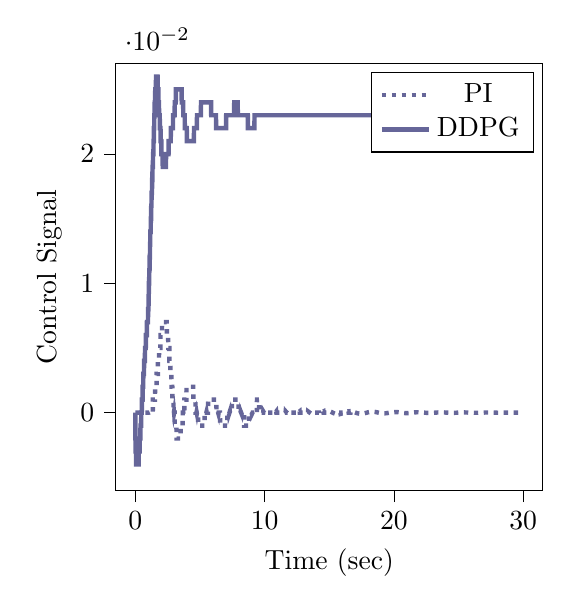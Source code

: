% This file was created by tikzplotlib v0.9.1.
\begin{tikzpicture}

\definecolor{color0}{rgb}{0.122,0.467,0.706}
\definecolor{color1}{rgb}{1,0.498,0.055}

\begin{axis}[
compat=newest,
tick align=outside,
tick pos=left,
x grid style={white!69.02!black},
xmin=-1.5, xmax=31.5,
xtick style={color=black},
y grid style={white!69.02!black},
ymin=-0.006, ymax=0.027,
ytick style={color=black},
%yticklabel style={
%        /pgf/number format/.cd,
%        	fixed,
%        	fixed zerofill,
%         	precision=3,
%        /tikz/.cd
%},
scaled y ticks=true,
scaled y ticks=base 10:2,
width=7cm,
height=7cm,
xlabel=Time (sec),
ylabel=Control Signal
]
\addplot [ultra thick, blue!20!gray, dotted]
table {%
0 0
0.01 0
0.02 0
0.03 0
0.04 0
0.05 0
0.06 0
0.07 0
0.08 0
0.09 0
0.1 0
0.11 0
0.12 0
0.13 0
0.14 0
0.15 0
0.16 0
0.17 0
0.18 0
0.19 0
0.2 0
0.21 0
0.22 0
0.23 0
0.24 0
0.25 0
0.26 0
0.27 0
0.28 0
0.29 0
0.3 0
0.31 0
0.32 0
0.33 0
0.34 0
0.35 0
0.36 0
0.37 0
0.38 0
0.39 0
0.4 0
0.41 0
0.42 0
0.43 0
0.44 0
0.45 0
0.46 0
0.47 0
0.48 0
0.49 0
0.5 0
0.51 0
0.52 0
0.53 0
0.54 0
0.55 0
0.56 0
0.57 0
0.58 0
0.59 0
0.6 0
0.61 0
0.62 0
0.63 0
0.64 0
0.65 0
0.66 0
0.67 0
0.68 0
0.69 0
0.7 0
0.71 0
0.72 0
0.73 0
0.74 0
0.75 0
0.76 0
0.77 0
0.78 0
0.79 0
0.8 0
0.81 0
0.82 0
0.83 0
0.84 0
0.85 0
0.86 0
0.87 0
0.88 0
0.89 0
0.9 0
0.91 0
0.92 0
0.93 0
0.94 0
0.95 0
0.96 0
0.97 0
0.98 0
0.99 0
1 -4.393e-19
1.01 6.512e-09
1.02 6.882e-08
1.03 2.571e-07
1.04 6.431e-07
1.05 1.298e-06
1.06 2.292e-06
1.07 3.697e-06
1.08 5.584e-06
1.09 8.026e-06
1.1 1.109e-05
1.11 1.486e-05
1.12 1.939e-05
1.13 2.475e-05
1.14 3.103e-05
1.15 3.828e-05
1.16 4.657e-05
1.17 5.597e-05
1.18 6.655e-05
1.19 7.837e-05
1.2 9.149e-05
1.21 0.0
1.22 0.0
1.23 0.0
1.24 0.0
1.25 0.0
1.26 0.0
1.27 0.0
1.28 0.0
1.29 0.0
1.3 0.0
1.31 0.0
1.32 0.0
1.33 0.0
1.34 0.0
1.35 0.0
1.36 0.001
1.37 0.001
1.38 0.001
1.39 0.001
1.4 0.001
1.41 0.001
1.42 0.001
1.43 0.001
1.44 0.001
1.45 0.001
1.46 0.001
1.47 0.001
1.48 0.001
1.49 0.001
1.5 0.001
1.51 0.001
1.52 0.001
1.53 0.002
1.54 0.002
1.55 0.002
1.56 0.002
1.57 0.002
1.58 0.002
1.59 0.002
1.6 0.002
1.61 0.002
1.62 0.002
1.63 0.002
1.64 0.002
1.65 0.003
1.66 0.003
1.67 0.003
1.68 0.003
1.69 0.003
1.7 0.003
1.71 0.003
1.72 0.003
1.73 0.003
1.74 0.003
1.75 0.004
1.76 0.004
1.77 0.004
1.78 0.004
1.79 0.004
1.8 0.004
1.81 0.004
1.82 0.004
1.83 0.004
1.84 0.005
1.85 0.005
1.86 0.005
1.87 0.005
1.88 0.005
1.89 0.005
1.9 0.005
1.91 0.005
1.92 0.005
1.93 0.005
1.94 0.005
1.95 0.006
1.96 0.006
1.97 0.006
1.98 0.006
1.99 0.006
2 0.006
2.01 0.006
2.02 0.006
2.03 0.006
2.04 0.006
2.05 0.006
2.06 0.006
2.07 0.007
2.08 0.007
2.09 0.007
2.1 0.007
2.11 0.007
2.12 0.007
2.13 0.007
2.14 0.007
2.15 0.007
2.16 0.007
2.17 0.007
2.18 0.007
2.19 0.007
2.2 0.007
2.21 0.007
2.22 0.007
2.23 0.007
2.24 0.007
2.25 0.007
2.26 0.007
2.27 0.007
2.28 0.007
2.29 0.007
2.3 0.007
2.31 0.007
2.32 0.007
2.33 0.007
2.34 0.007
2.35 0.007
2.36 0.007
2.37 0.007
2.38 0.007
2.39 0.007
2.4 0.007
2.41 0.007
2.42 0.007
2.43 0.007
2.44 0.006
2.45 0.006
2.46 0.006
2.47 0.006
2.48 0.006
2.49 0.006
2.5 0.006
2.51 0.006
2.52 0.006
2.53 0.006
2.54 0.006
2.55 0.005
2.56 0.005
2.57 0.005
2.58 0.005
2.59 0.005
2.6 0.005
2.61 0.005
2.62 0.005
2.63 0.005
2.64 0.004
2.65 0.004
2.66 0.004
2.67 0.004
2.68 0.004
2.69 0.004
2.7 0.004
2.71 0.004
2.72 0.003
2.73 0.003
2.74 0.003
2.75 0.003
2.76 0.003
2.77 0.003
2.78 0.003
2.79 0.003
2.8 0.002
2.81 0.002
2.82 0.002
2.83 0.002
2.84 0.002
2.85 0.002
2.86 0.002
2.87 0.001
2.88 0.001
2.89 0.001
2.9 0.001
2.91 0.001
2.92 0.001
2.93 0.001
2.94 0.001
2.95 0.001
2.96 0.0
2.97 0.0
2.98 0.0
2.99 5.928e-05
3.0 -4.742e-05
3.01 -0.0
3.02 -0.0
3.03 -0.0
3.04 -0.0
3.05 -0.001
3.06 -0.001
3.07 -0.001
3.08 -0.001
3.09 -0.001
3.1 -0.001
3.11 -0.001
3.12 -0.001
3.13 -0.001
3.14 -0.001
3.15 -0.001
3.16 -0.001
3.17 -0.001
3.18 -0.001
3.19 -0.002
3.2 -0.002
3.21 -0.002
3.22 -0.002
3.23 -0.002
3.24 -0.002
3.25 -0.002
3.26 -0.002
3.27 -0.002
3.28 -0.002
3.29 -0.002
3.3 -0.002
3.31 -0.002
3.32 -0.002
3.33 -0.002
3.34 -0.002
3.35 -0.002
3.36 -0.002
3.37 -0.002
3.38 -0.002
3.39 -0.002
3.4 -0.002
3.41 -0.002
3.42 -0.002
3.43 -0.002
3.44 -0.002
3.45 -0.002
3.46 -0.002
3.47 -0.002
3.48 -0.002
3.49 -0.002
3.5 -0.002
3.51 -0.001
3.52 -0.001
3.53 -0.001
3.54 -0.001
3.55 -0.001
3.56 -0.001
3.57 -0.001
3.58 -0.001
3.59 -0.001
3.6 -0.001
3.61 -0.001
3.62 -0.001
3.63 -0.001
3.64 -0.001
3.65 -0.001
3.66 -0.001
3.67 -0.0
3.68 -0.0
3.69 -0.0
3.7 -0.0
3.71 -0.0
3.72 -9.144e-05
3.73 -1.668e-05
3.74 5.82e-05
3.75 0.0
3.76 0.0
3.77 0.0
3.78 0.0
3.79 0.0
3.8 0.001
3.81 0.001
3.82 0.001
3.83 0.001
3.84 0.001
3.85 0.001
3.86 0.001
3.87 0.001
3.88 0.001
3.89 0.001
3.9 0.001
3.91 0.001
3.92 0.001
3.93 0.001
3.94 0.001
3.95 0.001
3.96 0.002
3.97 0.002
3.98 0.002
3.99 0.002
4.0 0.002
4.01 0.002
4.02 0.002
4.03 0.002
4.04 0.002
4.05 0.002
4.06 0.002
4.07 0.002
4.08 0.002
4.09 0.002
4.1 0.002
4.11 0.002
4.12 0.002
4.13 0.002
4.14 0.002
4.15 0.002
4.16 0.002
4.17 0.002
4.18 0.002
4.19 0.002
4.2 0.002
4.21 0.002
4.22 0.002
4.23 0.002
4.24 0.002
4.25 0.002
4.26 0.002
4.27 0.002
4.28 0.002
4.29 0.002
4.3 0.002
4.31 0.002
4.32 0.002
4.33 0.002
4.34 0.002
4.35 0.002
4.36 0.002
4.37 0.002
4.38 0.002
4.39 0.002
4.4 0.002
4.41 0.002
4.42 0.002
4.43 0.002
4.44 0.002
4.45 0.002
4.46 0.002
4.47 0.002
4.48 0.002
4.49 0.001
4.5 0.001
4.51 0.001
4.52 0.001
4.53 0.001
4.54 0.001
4.55 0.001
4.56 0.001
4.57 0.001
4.58 0.001
4.59 0.001
4.6 0.001
4.61 0.001
4.62 0.001
4.63 0.001
4.64 0.001
4.65 0.001
4.66 0.0
4.67 0.0
4.68 0.0
4.69 0.0
4.7 0.0
4.71 0.0
4.72 0.0
4.73 0.0
4.74 5.021e-05
4.75 -3.149e-06
4.76 -5.569e-05
4.77 -0.0
4.78 -0.0
4.79 -0.0
4.8 -0.0
4.81 -0.0
4.82 -0.0
4.83 -0.0
4.84 -0.0
4.85 -0.0
4.86 -0.001
4.87 -0.001
4.88 -0.001
4.89 -0.001
4.9 -0.001
4.91 -0.001
4.92 -0.001
4.93 -0.001
4.94 -0.001
4.95 -0.001
4.96 -0.001
4.97 -0.001
4.98 -0.001
4.99 -0.001
5.0 -0.001
5.01 -0.001
5.02 -0.001
5.03 -0.001
5.04 -0.001
5.05 -0.001
5.06 -0.001
5.07 -0.001
5.08 -0.001
5.09 -0.001
5.1 -0.001
5.11 -0.001
5.12 -0.001
5.13 -0.001
5.14 -0.001
5.15 -0.001
5.16 -0.001
5.17 -0.001
5.18 -0.001
5.19 -0.001
5.2 -0.001
5.21 -0.001
5.22 -0.001
5.23 -0.001
5.24 -0.001
5.25 -0.001
5.26 -0.001
5.27 -0.001
5.28 -0.001
5.29 -0.001
5.3 -0.001
5.31 -0.001
5.32 -0.001
5.33 -0.001
5.34 -0.001
5.35 -0.001
5.36 -0.001
5.37 -0.0
5.38 -0.0
5.39 -0.0
5.4 -0.0
5.41 -0.0
5.42 -0.0
5.43 -0.0
5.44 -0.0
5.45 -0.0
5.46 -0.0
5.47 -0.0
5.48 -6.276e-05
5.49 -2.182e-05
5.5 1.92e-05
5.51 6.023e-05
5.52 0.0
5.53 0.0
5.54 0.0
5.55 0.0
5.56 0.0
5.57 0.0
5.58 0.0
5.59 0.0
5.6 0.0
5.61 0.0
5.62 0.0
5.63 0.001
5.64 0.001
5.65 0.001
5.66 0.001
5.67 0.001
5.68 0.001
5.69 0.001
5.7 0.001
5.71 0.001
5.72 0.001
5.73 0.001
5.74 0.001
5.75 0.001
5.76 0.001
5.77 0.001
5.78 0.001
5.79 0.001
5.8 0.001
5.81 0.001
5.82 0.001
5.83 0.001
5.84 0.001
5.85 0.001
5.86 0.001
5.87 0.001
5.88 0.001
5.89 0.001
5.9 0.001
5.91 0.001
5.92 0.001
5.93 0.001
5.94 0.001
5.95 0.001
5.96 0.001
5.97 0.001
5.98 0.001
5.99 0.001
6.0 0.001
6.01 0.001
6.02 0.001
6.03 0.001
6.04 0.001
6.05 0.001
6.06 0.001
6.07 0.001
6.08 0.001
6.09 0.001
6.1 0.001
6.11 0.001
6.12 0.001
6.13 0.001
6.14 0.001
6.15 0.001
6.16 0.001
6.17 0.001
6.18 0.001
6.19 0.001
6.2 0.001
6.21 0.001
6.22 0.001
6.23 0.001
6.24 0.001
6.25 0.001
6.26 0.001
6.27 0.001
6.28 0.0
6.29 0.0
6.3 0.0
6.31 0.0
6.32 0.0
6.33 0.0
6.34 0.0
6.35 0.0
6.36 0.0
6.37 0.0
6.38 0.0
6.39 6.609e-05
6.4 2.913e-05
6.41 -7.693e-06
6.42 -4.433e-05
6.43 -8.074e-05
6.44 -0.0
6.45 -0.0
6.46 -0.0
6.47 -0.0
6.48 -0.0
6.49 -0.0
6.5 -0.0
6.51 -0.0
6.52 -0.0
6.53 -0.0
6.54 -0.0
6.55 -0.0
6.56 -0.001
6.57 -0.001
6.58 -0.001
6.59 -0.001
6.6 -0.001
6.61 -0.001
6.62 -0.001
6.63 -0.001
6.64 -0.001
6.65 -0.001
6.66 -0.001
6.67 -0.001
6.68 -0.001
6.69 -0.001
6.7 -0.001
6.71 -0.001
6.72 -0.001
6.73 -0.001
6.74 -0.001
6.75 -0.001
6.76 -0.001
6.77 -0.001
6.78 -0.001
6.79 -0.001
6.8 -0.001
6.81 -0.001
6.82 -0.001
6.83 -0.001
6.84 -0.001
6.85 -0.001
6.86 -0.001
6.87 -0.001
6.88 -0.001
6.89 -0.001
6.9 -0.001
6.91 -0.001
6.92 -0.001
6.93 -0.001
6.94 -0.001
6.95 -0.001
6.96 -0.001
6.97 -0.001
6.98 -0.001
6.99 -0.001
7.0 -0.001
7.01 -0.001
7.02 -0.001
7.03 -0.001
7.04 -0.001
7.05 -0.001
7.06 -0.001
7.07 -0.001
7.08 -0.001
7.09 -0.001
7.1 -0.001
7.11 -0.001
7.12 -0.0
7.13 -0.0
7.14 -0.0
7.15 -0.0
7.16 -0.0
7.17 -0.0
7.18 -0.0
7.19 -0.0
7.2 -0.0
7.21 -0.0
7.22 -0.0
7.23 -0.0
7.24 -0.0
7.25 -9.858e-05
7.26 -6.763e-05
7.27 -3.67e-05
7.28 -5.82e-06
7.29 2.496e-05
7.3 5.561e-05
7.31 8.609e-05
7.32 0.0
7.33 0.0
7.34 0.0
7.35 0.0
7.36 0.0
7.37 0.0
7.38 0.0
7.39 0.0
7.4 0.0
7.41 0.0
7.42 0.0
7.43 0.0
7.44 0.0
7.45 0.0
7.46 0.0
7.47 0.001
7.48 0.001
7.49 0.001
7.5 0.001
7.51 0.001
7.52 0.001
7.53 0.001
7.54 0.001
7.55 0.001
7.56 0.001
7.57 0.001
7.58 0.001
7.59 0.001
7.6 0.001
7.61 0.001
7.62 0.001
7.63 0.001
7.64 0.001
7.65 0.001
7.66 0.001
7.67 0.001
7.68 0.001
7.69 0.001
7.7 0.001
7.71 0.001
7.72 0.001
7.73 0.001
7.74 0.001
7.75 0.001
7.76 0.001
7.77 0.001
7.78 0.001
7.79 0.001
7.8 0.001
7.81 0.001
7.82 0.001
7.83 0.001
7.84 0.001
7.85 0.001
7.86 0.001
7.87 0.001
7.88 0.001
7.89 0.001
7.9 0.001
7.91 0.001
7.92 0.001
7.93 0.001
7.94 0.001
7.95 0.001
7.96 0.001
7.97 0.001
7.98 0.001
7.99 0.0
8.0 0.0
8.01 0.0
8.02 0.0
8.03 0.0
8.04 0.0
8.05 0.0
8.06 0.0
8.07 0.0
8.08 0.0
8.09 0.0
8.1 0.0
8.11 0.0
8.12 0.0
8.13 0.0
8.14 0.0
8.15 8.714e-05
8.16 6.144e-05
8.17 3.579e-05
8.18 1.023e-05
8.19 -1.522e-05
8.2 -4.051e-05
8.21 -6.563e-05
8.22 -9.054e-05
8.23 -0.0
8.24 -0.0
8.25 -0.0
8.26 -0.0
8.27 -0.0
8.28 -0.0
8.29 -0.0
8.3 -0.0
8.31 -0.0
8.32 -0.0
8.33 -0.0
8.34 -0.0
8.35 -0.0
8.36 -0.0
8.37 -0.0
8.38 -0.0
8.39 -0.0
8.4 -0.0
8.41 -0.0
8.42 -0.001
8.43 -0.001
8.44 -0.001
8.45 -0.001
8.46 -0.001
8.47 -0.001
8.48 -0.001
8.49 -0.001
8.5 -0.001
8.51 -0.001
8.52 -0.001
8.53 -0.001
8.54 -0.001
8.55 -0.001
8.56 -0.001
8.57 -0.001
8.58 -0.001
8.59 -0.001
8.6 -0.001
8.61 -0.001
8.62 -0.001
8.63 -0.001
8.64 -0.001
8.65 -0.001
8.66 -0.001
8.67 -0.001
8.68 -0.001
8.69 -0.001
8.7 -0.001
8.71 -0.001
8.72 -0.001
8.73 -0.001
8.74 -0.001
8.75 -0.001
8.76 -0.001
8.77 -0.001
8.78 -0.001
8.79 -0.001
8.8 -0.001
8.81 -0.0
8.82 -0.0
8.83 -0.0
8.84 -0.0
8.85 -0.0
8.86 -0.0
8.87 -0.0
8.88 -0.0
8.89 -0.0
8.9 -0.0
8.91 -0.0
8.92 -0.0
8.93 -0.0
8.94 -0.0
8.95 -0.0
8.96 -0.0
8.97 -0.0
8.98 -0.0
8.99 -0.0
9.0 -0.0
9.01 -0.0
9.02 -9.872e-05
9.03 -7.799e-05
9.04 -5.726e-05
9.05 -3.655e-05
9.06 -1.589e-05
9.07 4.693e-06
9.08 2.517e-05
9.09 4.552e-05
9.1 6.572e-05
9.11 8.574e-05
9.12 0.0
9.13 0.0
9.14 0.0
9.15 0.0
9.16 0.0
9.17 0.0
9.18 0.0
9.19 0.0
9.2 0.0
9.21 0.0
9.22 0.0
9.23 0.0
9.24 0.0
9.25 0.0
9.26 0.0
9.27 0.0
9.28 0.0
9.29 0.0
9.3 0.0
9.31 0.0
9.32 0.0
9.33 0.0
9.34 0.0
9.35 0.0
9.36 0.0
9.37 0.0
9.38 0.0
9.39 0.0
9.4 0.0
9.41 0.001
9.42 0.001
9.43 0.001
9.44 0.001
9.45 0.001
9.46 0.001
9.47 0.001
9.48 0.001
9.49 0.001
9.5 0.001
9.51 0.001
9.52 0.001
9.53 0.001
9.54 0.001
9.55 0.001
9.56 0.001
9.57 0.001
9.58 0.0
9.59 0.0
9.6 0.0
9.61 0.0
9.62 0.0
9.63 0.0
9.64 0.0
9.65 0.0
9.66 0.0
9.67 0.0
9.68 0.0
9.69 0.0
9.7 0.0
9.71 0.0
9.72 0.0
9.73 0.0
9.74 0.0
9.75 0.0
9.76 0.0
9.77 0.0
9.78 0.0
9.79 0.0
9.8 0.0
9.81 0.0
9.82 0.0
9.83 0.0
9.84 0.0
9.85 0.0
9.86 0.0
9.87 0.0
9.88 0.0
9.89 0.0
9.9 8.681e-05
9.91 6.995e-05
9.92 5.309e-05
9.93 3.624e-05
9.94 1.942e-05
9.95 2.652e-06
9.96 -1.404e-05
9.97 -3.064e-05
9.98 -4.712e-05
9.99 -6.346e-05
10.0 -7.965e-05
10.01 -9.566e-05
10.02 -0.0
10.03 -0.0
10.04 -0.0
10.05 -0.0
10.06 -0.0
10.07 -0.0
10.08 -0.0
10.09 -0.0
10.1 -0.0
10.11 -0.0
10.12 -0.0
10.13 -0.0
10.14 -0.0
10.15 -0.0
10.16 -0.0
10.17 -0.0
10.18 -0.0
10.19 -0.0
10.2 -0.0
10.21 -0.0
10.22 -0.0
10.23 -0.0
10.24 -0.0
10.25 -0.0
10.26 -0.0
10.27 -0.0
10.28 -0.0
10.29 -0.0
10.3 -0.0
10.31 -0.0
10.32 -0.0
10.33 -0.0
10.34 -0.0
10.35 -0.0
10.36 -0.0
10.37 -0.0
10.38 -0.0
10.39 -0.0
10.4 -0.0
10.41 -0.0
10.42 -0.0
10.43 -0.0
10.44 -0.0
10.45 -0.0
10.46 -0.0
10.47 -0.0
10.48 -0.0
10.49 -0.0
10.5 -0.0
10.51 -0.0
10.52 -0.0
10.53 -0.0
10.54 -0.0
10.55 -0.0
10.56 -0.0
10.57 -0.0
10.58 -0.0
10.59 -0.0
10.6 -0.0
10.61 -0.0
10.62 -0.0
10.63 -0.0
10.64 -0.0
10.65 -0.0
10.66 -0.0
10.67 -0.0
10.68 -0.0
10.69 -0.0
10.7 -0.0
10.71 -0.0
10.72 -0.0
10.73 -0.0
10.74 -0.0
10.75 -0.0
10.76 -0.0
10.77 -8.775e-05
10.78 -7.403e-05
10.79 -6.027e-05
10.8 -4.65e-05
10.81 -3.273e-05
10.82 -1.898e-05
10.83 -5.27e-06
10.84 8.389e-06
10.85 2.198e-05
10.86 3.547e-05
10.87 4.887e-05
10.88 6.214e-05
10.89 7.527e-05
10.9 8.825e-05
10.91 0.0
10.92 0.0
10.93 0.0
10.94 0.0
10.95 0.0
10.96 0.0
10.97 0.0
10.98 0.0
10.99 0.0
11.0 0.0
11.01 0.0
11.02 0.0
11.03 0.0
11.04 0.0
11.05 0.0
11.06 0.0
11.07 0.0
11.08 0.0
11.09 0.0
11.1 0.0
11.11 0.0
11.12 0.0
11.13 0.0
11.14 0.0
11.15 0.0
11.16 0.0
11.17 0.0
11.18 0.0
11.19 0.0
11.2 0.0
11.21 0.0
11.22 0.0
11.23 0.0
11.24 0.0
11.25 0.0
11.26 0.0
11.27 0.0
11.28 0.0
11.29 0.0
11.3 0.0
11.31 0.0
11.32 0.0
11.33 0.0
11.34 0.0
11.35 0.0
11.36 0.0
11.37 0.0
11.38 0.0
11.39 0.0
11.4 0.0
11.41 0.0
11.42 0.0
11.43 0.0
11.44 0.0
11.45 0.0
11.46 0.0
11.47 0.0
11.48 0.0
11.49 0.0
11.5 0.0
11.51 0.0
11.52 0.0
11.53 0.0
11.54 0.0
11.55 0.0
11.56 0.0
11.57 0.0
11.58 0.0
11.59 0.0
11.6 0.0
11.61 0.0
11.62 0.0
11.63 9.914e-05
11.64 8.801e-05
11.65 7.683e-05
11.66 6.559e-05
11.67 5.433e-05
11.68 4.305e-05
11.69 3.176e-05
11.7 2.048e-05
11.71 9.231e-06
11.72 -1.981e-06
11.73 -1.314e-05
11.74 -2.423e-05
11.75 -3.524e-05
11.76 -4.616e-05
11.77 -5.697e-05
11.78 -6.766e-05
11.79 -7.822e-05
11.8 -8.863e-05
11.81 -9.888e-05
11.82 -0.0
11.83 -0.0
11.84 -0.0
11.85 -0.0
11.86 -0.0
11.87 -0.0
11.88 -0.0
11.89 -0.0
11.9 -0.0
11.91 -0.0
11.92 -0.0
11.93 -0.0
11.94 -0.0
11.95 -0.0
11.96 -0.0
11.97 -0.0
11.98 -0.0
11.99 -0.0
12.0 -0.0
12.01 -0.0
12.02 -0.0
12.03 -0.0
12.04 -0.0
12.05 -0.0
12.06 -0.0
12.07 -0.0
12.08 -0.0
12.09 -0.0
12.1 -0.0
12.11 -0.0
12.12 -0.0
12.13 -0.0
12.14 -0.0
12.15 -0.0
12.16 -0.0
12.17 -0.0
12.18 -0.0
12.19 -0.0
12.2 -0.0
12.21 -0.0
12.22 -0.0
12.23 -0.0
12.24 -0.0
12.25 -0.0
12.26 -0.0
12.27 -0.0
12.28 -0.0
12.29 -0.0
12.3 -0.0
12.31 -0.0
12.32 -0.0
12.33 -0.0
12.34 -0.0
12.35 -0.0
12.36 -0.0
12.37 -0.0
12.38 -0.0
12.39 -0.0
12.4 -0.0
12.41 -0.0
12.42 -0.0
12.43 -0.0
12.44 -0.0
12.45 -0.0
12.46 -0.0
12.47 -0.0
12.48 -0.0
12.49 -0.0
12.5 -9.464e-05
12.51 -8.563e-05
12.52 -7.655e-05
12.53 -6.742e-05
12.54 -5.824e-05
12.55 -4.904e-05
12.56 -3.981e-05
12.57 -3.057e-05
12.58 -2.134e-05
12.59 -1.212e-05
12.6 -2.932e-06
12.61 6.221e-06
12.62 1.532e-05
12.63 2.437e-05
12.64 3.334e-05
12.65 4.223e-05
12.66 5.102e-05
12.67 5.971e-05
12.68 6.828e-05
12.69 7.673e-05
12.7 8.505e-05
12.71 9.322e-05
12.72 0.0
12.73 0.0
12.74 0.0
12.75 0.0
12.76 0.0
12.77 0.0
12.78 0.0
12.79 0.0
12.8 0.0
12.81 0.0
12.82 0.0
12.83 0.0
12.84 0.0
12.85 0.0
12.86 0.0
12.87 0.0
12.88 0.0
12.89 0.0
12.9 0.0
12.91 0.0
12.92 0.0
12.93 0.0
12.94 0.0
12.95 0.0
12.96 0.0
12.97 0.0
12.98 0.0
12.99 0.0
13.0 0.0
13.01 0.0
13.02 0.0
13.03 0.0
13.04 0.0
13.05 0.0
13.06 0.0
13.07 0.0
13.08 0.0
13.09 0.0
13.1 0.0
13.11 0.0
13.12 0.0
13.13 0.0
13.14 0.0
13.15 0.0
13.16 0.0
13.17 0.0
13.18 0.0
13.19 0.0
13.2 0.0
13.21 0.0
13.22 0.0
13.23 0.0
13.24 0.0
13.25 0.0
13.26 0.0
13.27 0.0
13.28 0.0
13.29 0.0
13.3 0.0
13.31 0.0
13.32 0.0
13.33 0.0
13.34 0.0
13.35 0.0
13.36 9.539e-05
13.37 8.821e-05
13.38 8.095e-05
13.39 7.362e-05
13.4 6.622e-05
13.41 5.878e-05
13.42 5.13e-05
13.43 4.379e-05
13.44 3.626e-05
13.45 2.872e-05
13.46 2.117e-05
13.47 1.363e-05
13.48 6.113e-06
13.49 -1.38e-06
13.5 -8.837e-06
13.51 -1.625e-05
13.52 -2.361e-05
13.53 -3.09e-05
13.54 -3.812e-05
13.55 -4.526e-05
13.56 -5.231e-05
13.57 -5.927e-05
13.58 -6.611e-05
13.59 -7.284e-05
13.6 -7.945e-05
13.61 -8.593e-05
13.62 -9.227e-05
13.63 -9.846e-05
13.64 -0.0
13.65 -0.0
13.66 -0.0
13.67 -0.0
13.68 -0.0
13.69 -0.0
13.7 -0.0
13.71 -0.0
13.72 -0.0
13.73 -0.0
13.74 -0.0
13.75 -0.0
13.76 -0.0
13.77 -0.0
13.78 -0.0
13.79 -0.0
13.8 -0.0
13.81 -0.0
13.82 -0.0
13.83 -0.0
13.84 -0.0
13.85 -0.0
13.86 -0.0
13.87 -0.0
13.88 -0.0
13.89 -0.0
13.9 -0.0
13.91 -0.0
13.92 -0.0
13.93 -0.0
13.94 -0.0
13.95 -0.0
13.96 -0.0
13.97 -0.0
13.98 -0.0
13.99 -0.0
14.0 -0.0
14.01 -0.0
14.02 -0.0
14.03 -0.0
14.04 -0.0
14.05 -0.0
14.06 -0.0
14.07 -0.0
14.08 -0.0
14.09 -0.0
14.1 -0.0
14.11 -0.0
14.12 -0.0
14.13 -0.0
14.14 -0.0
14.15 -0.0
14.16 -0.0
14.17 -0.0
14.18 -0.0
14.19 -0.0
14.2 -0.0
14.21 -9.759e-05
14.22 -9.201e-05
14.23 -8.633e-05
14.24 -8.058e-05
14.25 -7.474e-05
14.26 -6.885e-05
14.27 -6.289e-05
14.28 -5.687e-05
14.29 -5.082e-05
14.3 -4.472e-05
14.31 -3.86e-05
14.32 -3.246e-05
14.33 -2.631e-05
14.34 -2.015e-05
14.35 -1.399e-05
14.36 -7.843e-06
14.37 -1.714e-06
14.38 4.388e-06
14.39 1.046e-05
14.4 1.649e-05
14.41 2.246e-05
14.42 2.839e-05
14.43 3.425e-05
14.44 4.004e-05
14.45 4.575e-05
14.46 5.138e-05
14.47 5.692e-05
14.48 6.236e-05
14.49 6.77e-05
14.5 7.293e-05
14.51 7.804e-05
14.52 8.303e-05
14.53 8.789e-05
14.54 9.262e-05
14.55 9.721e-05
14.56 0.0
14.57 0.0
14.58 0.0
14.59 0.0
14.6 0.0
14.61 0.0
14.62 0.0
14.63 0.0
14.64 0.0
14.65 0.0
14.66 0.0
14.67 0.0
14.68 0.0
14.69 0.0
14.7 0.0
14.71 0.0
14.72 0.0
14.73 0.0
14.74 0.0
14.75 0.0
14.76 0.0
14.77 0.0
14.78 0.0
14.79 0.0
14.8 0.0
14.81 0.0
14.82 0.0
14.83 0.0
14.84 0.0
14.85 0.0
14.86 0.0
14.87 0.0
14.88 0.0
14.89 0.0
14.9 0.0
14.91 0.0
14.92 0.0
14.93 0.0
14.94 0.0
14.95 0.0
14.96 0.0
14.97 0.0
14.98 0.0
14.99 0.0
15.0 0.0
15.01 0.0
15.02 0.0
15.03 0.0
15.04 0.0
15.05 9.891e-05
15.06 9.475e-05
15.07 9.05e-05
15.08 8.615e-05
15.09 8.171e-05
15.1 7.719e-05
15.11 7.259e-05
15.12 6.792e-05
15.13 6.319e-05
15.14 5.84e-05
15.15 5.355e-05
15.16 4.866e-05
15.17 4.374e-05
15.18 3.878e-05
15.19 3.379e-05
15.2 2.878e-05
15.21 2.376e-05
15.22 1.874e-05
15.23 1.371e-05
15.24 8.686e-06
15.25 3.675e-06
15.26 -1.316e-06
15.27 -6.284e-06
15.28 -1.122e-05
15.29 -1.612e-05
15.3 -2.098e-05
15.31 -2.578e-05
15.32 -3.054e-05
15.33 -3.523e-05
15.34 -3.986e-05
15.35 -4.441e-05
15.36 -4.889e-05
15.37 -5.329e-05
15.38 -5.76e-05
15.39 -6.181e-05
15.4 -6.593e-05
15.41 -6.995e-05
15.42 -7.386e-05
15.43 -7.766e-05
15.44 -8.134e-05
15.45 -8.491e-05
15.46 -8.835e-05
15.47 -9.166e-05
15.48 -9.484e-05
15.49 -9.789e-05
15.5 -0.0
15.51 -0.0
15.52 -0.0
15.53 -0.0
15.54 -0.0
15.55 -0.0
15.56 -0.0
15.57 -0.0
15.58 -0.0
15.59 -0.0
15.6 -0.0
15.61 -0.0
15.62 -0.0
15.63 -0.0
15.64 -0.0
15.65 -0.0
15.66 -0.0
15.67 -0.0
15.68 -0.0
15.69 -0.0
15.7 -0.0
15.71 -0.0
15.72 -0.0
15.73 -0.0
15.74 -0.0
15.75 -0.0
15.76 -0.0
15.77 -0.0
15.78 -0.0
15.79 -0.0
15.8 -0.0
15.81 -0.0
15.82 -0.0
15.83 -0.0
15.84 -0.0
15.85 -0.0
15.86 -0.0
15.87 -0.0
15.88 -9.759e-05
15.89 -9.473e-05
15.9 -9.176e-05
15.91 -8.869e-05
15.92 -8.552e-05
15.93 -8.226e-05
15.94 -7.891e-05
15.95 -7.547e-05
15.96 -7.196e-05
15.97 -6.837e-05
15.98 -6.471e-05
15.99 -6.098e-05
16.0 -5.72e-05
16.01 -5.336e-05
16.02 -4.947e-05
16.03 -4.553e-05
16.04 -4.156e-05
16.05 -3.755e-05
16.06 -3.351e-05
16.07 -2.945e-05
16.08 -2.537e-05
16.09 -2.128e-05
16.1 -1.718e-05
16.11 -1.307e-05
16.12 -8.973e-06
16.13 -4.878e-06
16.14 -7.967e-07
16.15 3.267e-06
16.16 7.309e-06
16.17 1.132e-05
16.18 1.53e-05
16.19 1.925e-05
16.2 2.315e-05
16.21 2.7e-05
16.22 3.08e-05
16.23 3.455e-05
16.24 3.823e-05
16.25 4.185e-05
16.26 4.54e-05
16.27 4.888e-05
16.28 5.228e-05
16.29 5.56e-05
16.3 5.883e-05
16.31 6.197e-05
16.32 6.502e-05
16.33 6.797e-05
16.34 7.083e-05
16.35 7.358e-05
16.36 7.623e-05
16.37 7.876e-05
16.38 8.119e-05
16.39 8.35e-05
16.4 8.57e-05
16.41 8.778e-05
16.42 8.974e-05
16.43 9.157e-05
16.44 9.328e-05
16.45 9.487e-05
16.46 9.633e-05
16.47 9.766e-05
16.48 9.886e-05
16.49 9.993e-05
16.5 0.0
16.51 0.0
16.52 0.0
16.53 0.0
16.54 0.0
16.55 0.0
16.56 0.0
16.57 0.0
16.58 0.0
16.59 0.0
16.6 0.0
16.61 0.0
16.62 0.0
16.63 0.0
16.64 0.0
16.65 9.922e-05
16.66 9.81e-05
16.67 9.685e-05
16.68 9.549e-05
16.69 9.402e-05
16.7 9.243e-05
16.71 9.073e-05
16.72 8.893e-05
16.73 8.702e-05
16.74 8.501e-05
16.75 8.29e-05
16.76 8.07e-05
16.77 7.841e-05
16.78 7.603e-05
16.79 7.356e-05
16.8 7.101e-05
16.81 6.838e-05
16.82 6.568e-05
16.83 6.291e-05
16.84 6.007e-05
16.85 5.717e-05
16.86 5.421e-05
16.87 5.119e-05
16.88 4.813e-05
16.89 4.501e-05
16.9 4.186e-05
16.91 3.866e-05
16.92 3.543e-05
16.93 3.218e-05
16.94 2.889e-05
16.95 2.559e-05
16.96 2.227e-05
16.97 1.893e-05
16.98 1.559e-05
16.99 1.224e-05
17.0 8.889e-06
17.01 5.545e-06
17.02 2.21e-06
17.03 -1.114e-06
17.04 -4.42e-06
17.05 -7.706e-06
17.06 -1.097e-05
17.07 -1.42e-05
17.08 -1.74e-05
17.09 -2.056e-05
17.1 -2.368e-05
17.11 -2.676e-05
17.12 -2.979e-05
17.13 -3.277e-05
17.14 -3.569e-05
17.15 -3.856e-05
17.16 -4.136e-05
17.17 -4.41e-05
17.18 -4.677e-05
17.19 -4.937e-05
17.2 -5.189e-05
17.21 -5.434e-05
17.22 -5.67e-05
17.23 -5.899e-05
17.24 -6.119e-05
17.25 -6.33e-05
17.26 -6.532e-05
17.27 -6.725e-05
17.28 -6.909e-05
17.29 -7.083e-05
17.3 -7.247e-05
17.31 -7.402e-05
17.32 -7.546e-05
17.33 -7.68e-05
17.34 -7.804e-05
17.35 -7.917e-05
17.36 -8.02e-05
17.37 -8.113e-05
17.38 -8.194e-05
17.39 -8.265e-05
17.4 -8.325e-05
17.41 -8.375e-05
17.42 -8.413e-05
17.43 -8.441e-05
17.44 -8.458e-05
17.45 -8.464e-05
17.46 -8.459e-05
17.47 -8.444e-05
17.48 -8.418e-05
17.49 -8.382e-05
17.5 -8.335e-05
17.51 -8.278e-05
17.52 -8.211e-05
17.53 -8.134e-05
17.54 -8.047e-05
17.55 -7.95e-05
17.56 -7.843e-05
17.57 -7.727e-05
17.58 -7.602e-05
17.59 -7.468e-05
17.6 -7.324e-05
17.61 -7.173e-05
17.62 -7.013e-05
17.63 -6.845e-05
17.64 -6.669e-05
17.65 -6.485e-05
17.66 -6.294e-05
17.67 -6.096e-05
17.68 -5.891e-05
17.69 -5.68e-05
17.7 -5.462e-05
17.71 -5.239e-05
17.72 -5.01e-05
17.73 -4.775e-05
17.74 -4.536e-05
17.75 -4.292e-05
17.76 -4.044e-05
17.77 -3.792e-05
17.78 -3.536e-05
17.79 -3.277e-05
17.8 -3.015e-05
17.81 -2.75e-05
17.82 -2.483e-05
17.83 -2.214e-05
17.84 -1.944e-05
17.85 -1.673e-05
17.86 -1.4e-05
17.87 -1.127e-05
17.88 -8.54e-06
17.89 -5.811e-06
17.9 -3.086e-06
17.91 -3.708e-07
17.92 2.333e-06
17.93 5.021e-06
17.94 7.69e-06
17.95 1.034e-05
17.96 1.296e-05
17.97 1.555e-05
17.98 1.812e-05
17.99 2.064e-05
18 2.313e-05
18.01 2.558e-05
18.02 2.799e-05
18.03 3.035e-05
18.04 3.266e-05
18.05 3.491e-05
18.06 3.712e-05
18.07 3.926e-05
18.08 4.135e-05
18.09 4.338e-05
18.1 4.534e-05
18.11 4.723e-05
18.12 4.906e-05
18.13 5.081e-05
18.14 5.25e-05
18.15 5.411e-05
18.16 5.564e-05
18.17 5.71e-05
18.18 5.847e-05
18.19 5.977e-05
18.2 6.099e-05
18.21 6.212e-05
18.22 6.317e-05
18.23 6.413e-05
18.24 6.501e-05
18.25 6.581e-05
18.26 6.651e-05
18.27 6.713e-05
18.28 6.766e-05
18.29 6.811e-05
18.3 6.846e-05
18.31 6.873e-05
18.32 6.891e-05
18.33 6.9e-05
18.34 6.901e-05
18.35 6.892e-05
18.36 6.875e-05
18.37 6.85e-05
18.38 6.815e-05
18.39 6.773e-05
18.4 6.722e-05
18.41 6.663e-05
18.42 6.595e-05
18.43 6.52e-05
18.44 6.437e-05
18.45 6.346e-05
18.46 6.247e-05
18.47 6.141e-05
18.48 6.028e-05
18.49 5.908e-05
18.5 5.78e-05
18.51 5.646e-05
18.52 5.506e-05
18.53 5.359e-05
18.54 5.206e-05
18.55 5.047e-05
18.56 4.883e-05
18.57 4.713e-05
18.58 4.538e-05
18.59 4.358e-05
18.6 4.173e-05
18.61 3.984e-05
18.62 3.791e-05
18.63 3.594e-05
18.64 3.393e-05
18.65 3.189e-05
18.66 2.982e-05
18.67 2.772e-05
18.68 2.559e-05
18.69 2.345e-05
18.7 2.128e-05
18.71 1.909e-05
18.72 1.69e-05
18.73 1.469e-05
18.74 1.247e-05
18.75 1.024e-05
18.76 8.018e-06
18.77 5.792e-06
18.78 3.569e-06
18.79 1.351e-06
18.8 -8.576e-07
18.81 -3.055e-06
18.82 -5.239e-06
18.83 -7.406e-06
18.84 -9.553e-06
18.85 -1.168e-05
18.86 -1.378e-05
18.87 -1.585e-05
18.88 -1.79e-05
18.89 -1.991e-05
18.9 -2.189e-05
18.91 -2.383e-05
18.92 -2.573e-05
18.93 -2.759e-05
18.94 -2.941e-05
18.95 -3.118e-05
18.96 -3.29e-05
18.97 -3.458e-05
18.98 -3.62e-05
18.99 -3.777e-05
19.0 -3.929e-05
19.01 -4.075e-05
19.02 -4.215e-05
19.03 -4.349e-05
19.04 -4.477e-05
19.05 -4.598e-05
19.06 -4.714e-05
19.07 -4.822e-05
19.08 -4.925e-05
19.09 -5.02e-05
19.1 -5.109e-05
19.11 -5.191e-05
19.12 -5.266e-05
19.13 -5.334e-05
19.14 -5.395e-05
19.15 -5.448e-05
19.16 -5.495e-05
19.17 -5.535e-05
19.18 -5.567e-05
19.19 -5.592e-05
19.2 -5.61e-05
19.21 -5.621e-05
19.22 -5.625e-05
19.23 -5.621e-05
19.24 -5.611e-05
19.25 -5.593e-05
19.26 -5.569e-05
19.27 -5.537e-05
19.28 -5.499e-05
19.29 -5.454e-05
19.3 -5.402e-05
19.31 -5.344e-05
19.32 -5.279e-05
19.33 -5.208e-05
19.34 -5.13e-05
19.35 -5.047e-05
19.36 -4.957e-05
19.37 -4.862e-05
19.38 -4.761e-05
19.39 -4.654e-05
19.4 -4.542e-05
19.41 -4.425e-05
19.42 -4.302e-05
19.43 -4.175e-05
19.44 -4.043e-05
19.45 -3.907e-05
19.46 -3.766e-05
19.47 -3.621e-05
19.48 -3.473e-05
19.49 -3.32e-05
19.5 -3.164e-05
19.51 -3.005e-05
19.52 -2.843e-05
19.53 -2.678e-05
19.54 -2.51e-05
19.55 -2.34e-05
19.56 -2.168e-05
19.57 -1.994e-05
19.58 -1.818e-05
19.59 -1.641e-05
19.6 -1.462e-05
19.61 -1.282e-05
19.62 -1.102e-05
19.63 -9.209e-06
19.64 -7.395e-06
19.65 -5.581e-06
19.66 -3.768e-06
19.67 -1.959e-06
19.68 -1.556e-07
19.69 1.64e-06
19.7 3.425e-06
19.71 5.197e-06
19.72 6.954e-06
19.73 8.695e-06
19.74 1.042e-05
19.75 1.212e-05
19.76 1.379e-05
19.77 1.545e-05
19.78 1.707e-05
19.79 1.867e-05
19.8 2.023e-05
19.81 2.176e-05
19.82 2.326e-05
19.83 2.472e-05
19.84 2.615e-05
19.85 2.753e-05
19.86 2.887e-05
19.87 3.017e-05
19.88 3.143e-05
19.89 3.264e-05
19.9 3.38e-05
19.91 3.492e-05
19.92 3.598e-05
19.93 3.7e-05
19.94 3.796e-05
19.95 3.887e-05
19.96 3.973e-05
19.97 4.054e-05
19.98 4.129e-05
19.99 4.198e-05
20.0 4.262e-05
20.01 4.32e-05
20.02 4.372e-05
20.03 4.419e-05
20.04 4.459e-05
20.05 4.494e-05
20.06 4.524e-05
20.07 4.547e-05
20.08 4.564e-05
20.09 4.576e-05
20.1 4.582e-05
20.11 4.581e-05
20.12 4.576e-05
20.13 4.564e-05
20.14 4.547e-05
20.15 4.524e-05
20.16 4.495e-05
20.17 4.461e-05
20.18 4.421e-05
20.19 4.376e-05
20.2 4.326e-05
20.21 4.271e-05
20.22 4.21e-05
20.23 4.144e-05
20.24 4.073e-05
20.25 3.998e-05
20.26 3.918e-05
20.27 3.833e-05
20.28 3.744e-05
20.29 3.65e-05
20.3 3.553e-05
20.31 3.451e-05
20.32 3.345e-05
20.33 3.236e-05
20.34 3.123e-05
20.35 3.007e-05
20.36 2.887e-05
20.37 2.764e-05
20.38 2.639e-05
20.39 2.51e-05
20.4 2.379e-05
20.41 2.246e-05
20.42 2.11e-05
20.43 1.973e-05
20.44 1.833e-05
20.45 1.692e-05
20.46 1.549e-05
20.47 1.405e-05
20.48 1.26e-05
20.49 1.114e-05
20.5 9.677e-06
20.51 8.205e-06
20.52 6.729e-06
20.53 5.251e-06
20.54 3.774e-06
20.55 2.299e-06
20.56 8.275e-07
20.57 -6.38e-07
20.58 -2.096e-06
20.59 -3.544e-06
20.6 -4.982e-06
20.61 -6.406e-06
20.62 -7.816e-06
20.63 -9.209e-06
20.64 -1.058e-05
20.65 -1.194e-05
20.66 -1.327e-05
20.67 -1.458e-05
20.68 -1.587e-05
20.69 -1.713e-05
20.7 -1.837e-05
20.71 -1.957e-05
20.72 -2.074e-05
20.73 -2.189e-05
20.74 -2.3e-05
20.75 -2.407e-05
20.76 -2.511e-05
20.77 -2.611e-05
20.78 -2.708e-05
20.79 -2.801e-05
20.8 -2.889e-05
20.81 -2.974e-05
20.82 -3.054e-05
20.83 -3.131e-05
20.84 -3.203e-05
20.85 -3.27e-05
20.86 -3.333e-05
20.87 -3.392e-05
20.88 -3.446e-05
20.89 -3.496e-05
20.9 -3.541e-05
20.91 -3.581e-05
20.92 -3.616e-05
20.93 -3.647e-05
20.94 -3.673e-05
20.95 -3.694e-05
20.96 -3.71e-05
20.97 -3.722e-05
20.98 -3.729e-05
20.99 -3.731e-05
21.0 -3.729e-05
21.01 -3.722e-05
21.02 -3.71e-05
21.03 -3.693e-05
21.04 -3.672e-05
21.05 -3.646e-05
21.06 -3.616e-05
21.07 -3.582e-05
21.08 -3.543e-05
21.09 -3.499e-05
21.1 -3.452e-05
21.11 -3.4e-05
21.12 -3.345e-05
21.13 -3.285e-05
21.14 -3.222e-05
21.15 -3.154e-05
21.16 -3.084e-05
21.17 -3.009e-05
21.18 -2.931e-05
21.19 -2.85e-05
21.2 -2.765e-05
21.21 -2.678e-05
21.22 -2.587e-05
21.23 -2.494e-05
21.24 -2.397e-05
21.25 -2.299e-05
21.26 -2.198e-05
21.27 -2.094e-05
21.28 -1.988e-05
21.29 -1.881e-05
21.3 -1.771e-05
21.31 -1.66e-05
21.32 -1.547e-05
21.33 -1.433e-05
21.34 -1.317e-05
21.35 -1.201e-05
21.36 -1.083e-05
21.37 -9.644e-06
21.38 -8.452e-06
21.39 -7.256e-06
21.4 -6.055e-06
21.41 -4.853e-06
21.42 -3.65e-06
21.43 -2.448e-06
21.44 -1.248e-06
21.45 -5.293e-08
21.46 1.137e-06
21.47 2.32e-06
21.48 3.495e-06
21.49 4.659e-06
21.5 5.813e-06
21.51 6.954e-06
21.52 8.08e-06
21.53 9.191e-06
21.54 1.029e-05
21.55 1.136e-05
21.56 1.242e-05
21.57 1.346e-05
21.58 1.447e-05
21.59 1.546e-05
21.6 1.643e-05
21.61 1.737e-05
21.62 1.829e-05
21.63 1.918e-05
21.64 2.004e-05
21.65 2.087e-05
21.66 2.167e-05
21.67 2.244e-05
21.68 2.318e-05
21.69 2.388e-05
21.7 2.455e-05
21.71 2.519e-05
21.72 2.579e-05
21.73 2.636e-05
21.74 2.689e-05
21.75 2.739e-05
21.76 2.784e-05
21.77 2.826e-05
21.78 2.865e-05
21.79 2.899e-05
21.8 2.93e-05
21.81 2.957e-05
21.82 2.98e-05
21.83 2.999e-05
21.84 3.014e-05
21.85 3.025e-05
21.86 3.033e-05
21.87 3.037e-05
21.88 3.036e-05
21.89 3.032e-05
21.9 3.024e-05
21.91 3.013e-05
21.92 2.997e-05
21.93 2.978e-05
21.94 2.955e-05
21.95 2.929e-05
21.96 2.899e-05
21.97 2.865e-05
21.98 2.828e-05
21.99 2.788e-05
22.0 2.744e-05
22.01 2.697e-05
22.02 2.647e-05
22.03 2.594e-05
22.04 2.538e-05
22.05 2.478e-05
22.06 2.416e-05
22.07 2.351e-05
22.08 2.284e-05
22.09 2.214e-05
22.1 2.141e-05
22.11 2.066e-05
22.12 1.989e-05
22.13 1.91e-05
22.14 1.828e-05
22.15 1.745e-05
22.16 1.66e-05
22.17 1.573e-05
22.18 1.485e-05
22.19 1.395e-05
22.2 1.303e-05
22.21 1.211e-05
22.22 1.117e-05
22.23 1.023e-05
22.24 9.275e-06
22.25 8.314e-06
22.26 7.347e-06
22.27 6.375e-06
22.28 5.399e-06
22.29 4.422e-06
22.3 3.443e-06
22.31 2.464e-06
22.32 1.487e-06
22.33 5.126e-07
22.34 -4.579e-07
22.35 -1.423e-06
22.36 -2.383e-06
22.37 -3.334e-06
22.38 -4.277e-06
22.39 -5.211e-06
22.4 -6.133e-06
22.41 -7.043e-06
22.42 -7.94e-06
22.43 -8.823e-06
22.44 -9.691e-06
22.45 -1.054e-05
22.46 -1.138e-05
22.47 -1.219e-05
22.48 -1.299e-05
22.49 -1.377e-05
22.5 -1.452e-05
22.51 -1.525e-05
22.52 -1.597e-05
22.53 -1.665e-05
22.54 -1.732e-05
22.55 -1.795e-05
22.56 -1.857e-05
22.57 -1.915e-05
22.58 -1.971e-05
22.59 -2.025e-05
22.6 -2.075e-05
22.61 -2.122e-05
22.62 -2.167e-05
22.63 -2.209e-05
22.64 -2.247e-05
22.65 -2.283e-05
22.66 -2.316e-05
22.67 -2.345e-05
22.68 -2.372e-05
22.69 -2.395e-05
22.7 -2.415e-05
22.71 -2.432e-05
22.72 -2.446e-05
22.73 -2.457e-05
22.74 -2.465e-05
22.75 -2.469e-05
22.76 -2.47e-05
22.77 -2.469e-05
22.78 -2.464e-05
22.79 -2.456e-05
22.8 -2.445e-05
22.81 -2.431e-05
22.82 -2.413e-05
22.83 -2.393e-05
22.84 -2.37e-05
22.85 -2.344e-05
22.86 -2.316e-05
22.87 -2.284e-05
22.88 -2.25e-05
22.89 -2.213e-05
22.9 -2.173e-05
22.91 -2.131e-05
22.92 -2.087e-05
22.93 -2.04e-05
22.94 -1.99e-05
22.95 -1.938e-05
22.96 -1.885e-05
22.97 -1.829e-05
22.98 -1.77e-05
22.99 -1.71e-05
23.0 -1.649e-05
23.01 -1.585e-05
23.02 -1.519e-05
23.03 -1.452e-05
23.04 -1.384e-05
23.05 -1.314e-05
23.06 -1.243e-05
23.07 -1.17e-05
23.08 -1.096e-05
23.09 -1.022e-05
23.1 -9.459e-06
23.11 -8.693e-06
23.12 -7.921e-06
23.13 -7.142e-06
23.14 -6.358e-06
23.15 -5.569e-06
23.16 -4.777e-06
23.17 -3.982e-06
23.18 -3.187e-06
23.19 -2.391e-06
23.2 -1.595e-06
23.21 -8.016e-07
23.22 -1.067e-08
23.23 7.766e-07
23.24 1.559e-06
23.25 2.336e-06
23.26 3.107e-06
23.27 3.87e-06
23.28 4.624e-06
23.29 5.369e-06
23.3 6.104e-06
23.31 6.828e-06
23.32 7.539e-06
23.33 8.238e-06
23.34 8.923e-06
23.35 9.594e-06
23.36 1.025e-05
23.37 1.089e-05
23.38 1.151e-05
23.39 1.212e-05
23.4 1.27e-05
23.41 1.327e-05
23.42 1.382e-05
23.43 1.435e-05
23.44 1.486e-05
23.45 1.535e-05
23.46 1.581e-05
23.47 1.625e-05
23.48 1.668e-05
23.49 1.707e-05
23.5 1.745e-05
23.51 1.78e-05
23.52 1.812e-05
23.53 1.843e-05
23.54 1.87e-05
23.55 1.896e-05
23.56 1.918e-05
23.57 1.939e-05
23.58 1.956e-05
23.59 1.971e-05
23.6 1.984e-05
23.61 1.994e-05
23.62 2.001e-05
23.63 2.006e-05
23.64 2.008e-05
23.65 2.008e-05
23.66 2.005e-05
23.67 2.0e-05
23.68 1.992e-05
23.69 1.982e-05
23.7 1.969e-05
23.71 1.954e-05
23.72 1.937e-05
23.73 1.917e-05
23.74 1.894e-05
23.75 1.87e-05
23.76 1.843e-05
23.77 1.814e-05
23.78 1.783e-05
23.79 1.75e-05
23.8 1.714e-05
23.81 1.677e-05
23.82 1.638e-05
23.83 1.597e-05
23.84 1.554e-05
23.85 1.509e-05
23.86 1.463e-05
23.87 1.414e-05
23.88 1.365e-05
23.89 1.314e-05
23.9 1.261e-05
23.91 1.207e-05
23.92 1.152e-05
23.93 1.096e-05
23.94 1.038e-05
23.95 9.8e-06
23.96 9.205e-06
23.97 8.601e-06
23.98 7.99e-06
23.99 7.371e-06
24.0 6.746e-06
24.01 6.115e-06
24.02 5.48e-06
24.03 4.84e-06
24.04 4.198e-06
24.05 3.553e-06
24.06 2.906e-06
24.07 2.259e-06
24.08 1.612e-06
24.09 9.666e-07
24.1 3.225e-07
24.11 -3.189e-07
24.12 -9.57e-07
24.13 -1.591e-06
24.14 -2.22e-06
24.15 -2.843e-06
24.16 -3.459e-06
24.17 -4.069e-06
24.18 -4.67e-06
24.19 -5.263e-06
24.2 -5.846e-06
24.21 -6.419e-06
24.22 -6.981e-06
24.23 -7.532e-06
24.24 -8.071e-06
24.25 -8.597e-06
24.26 -9.11e-06
24.27 -9.609e-06
24.28 -1.009e-05
24.29 -1.056e-05
24.3 -1.102e-05
24.31 -1.145e-05
24.32 -1.188e-05
24.33 -1.228e-05
24.34 -1.267e-05
24.35 -1.304e-05
24.36 -1.339e-05
24.37 -1.372e-05
24.38 -1.403e-05
24.39 -1.433e-05
24.4 -1.46e-05
24.41 -1.486e-05
24.42 -1.509e-05
24.43 -1.531e-05
24.44 -1.55e-05
24.45 -1.568e-05
24.46 -1.583e-05
24.47 -1.596e-05
24.48 -1.607e-05
24.49 -1.616e-05
24.5 -1.624e-05
24.51 -1.628e-05
24.52 -1.631e-05
24.53 -1.632e-05
24.54 -1.631e-05
24.55 -1.628e-05
24.56 -1.622e-05
24.57 -1.615e-05
24.58 -1.605e-05
24.59 -1.594e-05
24.6 -1.581e-05
24.61 -1.565e-05
24.62 -1.548e-05
24.63 -1.529e-05
24.64 -1.508e-05
24.65 -1.486e-05
24.66 -1.461e-05
24.67 -1.435e-05
24.68 -1.407e-05
24.69 -1.378e-05
24.7 -1.347e-05
24.71 -1.314e-05
24.72 -1.28e-05
24.73 -1.244e-05
24.74 -1.207e-05
24.75 -1.169e-05
24.76 -1.129e-05
24.77 -1.088e-05
24.78 -1.046e-05
24.79 -1.003e-05
24.8 -9.583e-06
24.81 -9.13e-06
24.82 -8.667e-06
24.83 -8.196e-06
24.84 -7.717e-06
24.85 -7.23e-06
24.86 -6.736e-06
24.87 -6.236e-06
24.88 -5.731e-06
24.89 -5.22e-06
24.9 -4.706e-06
24.91 -4.188e-06
24.92 -3.667e-06
24.93 -3.144e-06
24.94 -2.619e-06
24.95 -2.094e-06
24.96 -1.568e-06
24.97 -1.043e-06
24.98 -5.189e-07
24.99 3.257e-09
25.0 5.23e-07
25.01 1.04e-06
25.02 1.553e-06
25.03 2.061e-06
25.04 2.565e-06
25.05 3.063e-06
25.06 3.554e-06
25.07 4.039e-06
25.08 4.517e-06
25.09 4.986e-06
25.1 5.447e-06
25.11 5.9e-06
25.12 6.342e-06
25.13 6.774e-06
25.14 7.196e-06
25.15 7.607e-06
25.16 8.006e-06
25.17 8.393e-06
25.18 8.768e-06
25.19 9.13e-06
25.2 9.479e-06
25.21 9.814e-06
25.22 1.014e-05
25.23 1.044e-05
25.24 1.073e-05
25.25 1.101e-05
25.26 1.127e-05
25.27 1.152e-05
25.28 1.175e-05
25.29 1.197e-05
25.3 1.217e-05
25.31 1.235e-05
25.32 1.251e-05
25.33 1.266e-05
25.34 1.28e-05
25.35 1.291e-05
25.36 1.301e-05
25.37 1.309e-05
25.38 1.316e-05
25.39 1.321e-05
25.4 1.324e-05
25.41 1.325e-05
25.42 1.325e-05
25.43 1.323e-05
25.44 1.32e-05
25.45 1.315e-05
25.46 1.308e-05
25.47 1.299e-05
25.48 1.289e-05
25.49 1.278e-05
25.5 1.264e-05
25.51 1.25e-05
25.52 1.233e-05
25.53 1.216e-05
25.54 1.197e-05
25.55 1.176e-05
25.56 1.154e-05
25.57 1.131e-05
25.58 1.106e-05
25.59 1.08e-05
25.6 1.053e-05
25.61 1.025e-05
25.62 9.951e-06
25.63 9.644e-06
25.64 9.327e-06
25.65 8.999e-06
25.66 8.662e-06
25.67 8.315e-06
25.68 7.96e-06
25.69 7.596e-06
25.7 7.224e-06
25.71 6.845e-06
25.72 6.459e-06
25.73 6.066e-06
25.74 5.668e-06
25.75 5.264e-06
25.76 4.856e-06
25.77 4.444e-06
25.78 4.028e-06
25.79 3.608e-06
25.8 3.186e-06
25.81 2.763e-06
25.82 2.337e-06
25.83 1.911e-06
25.84 1.484e-06
25.85 1.057e-06
25.86 6.315e-07
25.87 2.068e-07
25.88 -2.162e-07
25.89 -6.37e-07
25.9 -1.055e-06
25.91 -1.47e-06
25.92 -1.88e-06
25.93 -2.287e-06
25.94 -2.689e-06
25.95 -3.085e-06
25.96 -3.476e-06
25.97 -3.86e-06
25.98 -4.238e-06
25.99 -4.609e-06
26.0 -4.972e-06
26.01 -5.327e-06
26.02 -5.674e-06
26.03 -6.011e-06
26.04 -6.34e-06
26.05 -6.659e-06
26.06 -6.969e-06
26.07 -7.268e-06
26.08 -7.556e-06
26.09 -7.833e-06
26.1 -8.1e-06
26.11 -8.355e-06
26.12 -8.598e-06
26.13 -8.829e-06
26.14 -9.048e-06
26.15 -9.254e-06
26.16 -9.448e-06
26.17 -9.629e-06
26.18 -9.796e-06
26.19 -9.951e-06
26.2 -1.009e-05
26.21 -1.022e-05
26.22 -1.033e-05
26.23 -1.044e-05
26.24 -1.052e-05
26.25 -1.06e-05
26.26 -1.066e-05
26.27 -1.07e-05
26.28 -1.073e-05
26.29 -1.075e-05
26.3 -1.076e-05
26.31 -1.075e-05
26.32 -1.073e-05
26.33 -1.069e-05
26.34 -1.064e-05
26.35 -1.058e-05
26.36 -1.051e-05
26.37 -1.042e-05
26.38 -1.032e-05
26.39 -1.02e-05
26.4 -1.008e-05
26.41 -9.94e-06
26.42 -9.79e-06
26.43 -9.629e-06
26.44 -9.456e-06
26.45 -9.272e-06
26.46 -9.077e-06
26.47 -8.872e-06
26.48 -8.656e-06
26.49 -8.431e-06
26.5 -8.196e-06
26.51 -7.951e-06
26.52 -7.698e-06
26.53 -7.436e-06
26.54 -7.166e-06
26.55 -6.889e-06
26.56 -6.604e-06
26.57 -6.312e-06
26.58 -6.013e-06
26.59 -5.708e-06
26.6 -5.397e-06
26.61 -5.081e-06
26.62 -4.761e-06
26.63 -4.435e-06
26.64 -4.106e-06
26.65 -3.773e-06
26.66 -3.436e-06
26.67 -3.097e-06
26.68 -2.756e-06
26.69 -2.413e-06
26.7 -2.068e-06
26.71 -1.723e-06
26.72 -1.376e-06
26.73 -1.03e-06
26.74 -6.842e-07
26.75 -3.391e-07
26.76 4.891e-09
26.77 3.472e-07
26.78 6.875e-07
26.79 1.025e-06
26.8 1.36e-06
26.81 1.692e-06
26.82 2.02e-06
26.83 2.344e-06
26.84 2.663e-06
26.85 2.977e-06
26.86 3.287e-06
26.87 3.59e-06
26.88 3.888e-06
26.89 4.179e-06
26.9 4.464e-06
26.91 4.741e-06
26.92 5.012e-06
26.93 5.275e-06
26.94 5.53e-06
26.95 5.776e-06
26.96 6.014e-06
26.97 6.244e-06
26.98 6.465e-06
26.99 6.676e-06
27.0 6.878e-06
27.01 7.07e-06
27.02 7.253e-06
27.03 7.425e-06
27.04 7.587e-06
27.05 7.739e-06
27.06 7.88e-06
27.07 8.011e-06
27.08 8.131e-06
27.09 8.24e-06
27.1 8.339e-06
27.11 8.426e-06
27.12 8.502e-06
27.13 8.567e-06
27.14 8.621e-06
27.15 8.664e-06
27.16 8.696e-06
27.17 8.717e-06
27.18 8.726e-06
27.19 8.725e-06
27.2 8.712e-06
27.21 8.689e-06
27.22 8.654e-06
27.23 8.609e-06
27.24 8.553e-06
27.25 8.487e-06
27.26 8.41e-06
27.27 8.323e-06
27.28 8.226e-06
27.29 8.119e-06
27.3 8.003e-06
27.31 7.876e-06
27.32 7.741e-06
27.33 7.596e-06
27.34 7.442e-06
27.35 7.28e-06
27.36 7.109e-06
27.37 6.93e-06
27.38 6.743e-06
27.39 6.549e-06
27.4 6.347e-06
27.41 6.138e-06
27.42 5.922e-06
27.43 5.7e-06
27.44 5.472e-06
27.45 5.238e-06
27.46 4.998e-06
27.47 4.753e-06
27.48 4.504e-06
27.49 4.25e-06
27.5 3.991e-06
27.51 3.729e-06
27.52 3.464e-06
27.53 3.195e-06
27.54 2.923e-06
27.55 2.65e-06
27.56 2.374e-06
27.57 2.096e-06
27.58 1.817e-06
27.59 1.537e-06
27.6 1.257e-06
27.61 9.759e-07
27.62 6.952e-07
27.63 4.15e-07
27.64 1.355e-07
27.65 -1.428e-07
27.66 -4.196e-07
27.67 -6.945e-07
27.68 -9.673e-07
27.69 -1.238e-06
27.7 -1.505e-06
27.71 -1.769e-06
27.72 -2.03e-06
27.73 -2.287e-06
27.74 -2.54e-06
27.75 -2.788e-06
27.76 -3.032e-06
27.77 -3.271e-06
27.78 -3.504e-06
27.79 -3.732e-06
27.8 -3.954e-06
27.81 -4.171e-06
27.82 -4.38e-06
27.83 -4.584e-06
27.84 -4.78e-06
27.85 -4.97e-06
27.86 -5.152e-06
27.87 -5.328e-06
27.88 -5.495e-06
27.89 -5.655e-06
27.9 -5.807e-06
27.91 -5.951e-06
27.92 -6.086e-06
27.93 -6.213e-06
27.94 -6.332e-06
27.95 -6.443e-06
27.96 -6.544e-06
27.97 -6.637e-06
27.98 -6.721e-06
27.99 -6.796e-06
28.0 -6.863e-06
28.01 -6.92e-06
28.02 -6.968e-06
28.03 -7.008e-06
28.04 -7.038e-06
28.05 -7.059e-06
28.06 -7.071e-06
28.07 -7.074e-06
28.08 -7.069e-06
28.09 -7.054e-06
28.1 -7.03e-06
28.11 -6.998e-06
28.12 -6.957e-06
28.13 -6.908e-06
28.14 -6.85e-06
28.15 -6.783e-06
28.16 -6.709e-06
28.17 -6.626e-06
28.18 -6.535e-06
28.19 -6.437e-06
28.2 -6.33e-06
28.21 -6.217e-06
28.22 -6.096e-06
28.23 -5.968e-06
28.24 -5.832e-06
28.25 -5.691e-06
28.26 -5.542e-06
28.27 -5.388e-06
28.28 -5.227e-06
28.29 -5.061e-06
28.3 -4.889e-06
28.31 -4.711e-06
28.32 -4.529e-06
28.33 -4.341e-06
28.34 -4.149e-06
28.35 -3.953e-06
28.36 -3.752e-06
28.37 -3.548e-06
28.38 -3.341e-06
28.39 -3.13e-06
28.4 -2.916e-06
28.41 -2.699e-06
28.42 -2.48e-06
28.43 -2.259e-06
28.44 -2.036e-06
28.45 -1.812e-06
28.46 -1.587e-06
28.47 -1.36e-06
28.48 -1.133e-06
28.49 -9.055e-07
28.5 -6.779e-07
28.51 -4.506e-07
28.52 -2.238e-07
28.53 2.199e-09
28.54 2.271e-07
28.55 4.507e-07
28.56 6.727e-07
28.57 8.927e-07
28.58 1.111e-06
28.59 1.326e-06
28.6 1.539e-06
28.61 1.749e-06
28.62 1.955e-06
28.63 2.158e-06
28.64 2.358e-06
28.65 2.553e-06
28.66 2.745e-06
28.67 2.932e-06
28.68 3.114e-06
28.69 3.292e-06
28.7 3.464e-06
28.71 3.632e-06
28.72 3.794e-06
28.73 3.95e-06
28.74 4.101e-06
28.75 4.246e-06
28.76 4.384e-06
28.77 4.517e-06
28.78 4.643e-06
28.79 4.763e-06
28.8 4.876e-06
28.81 4.983e-06
28.82 5.083e-06
28.83 5.175e-06
28.84 5.261e-06
28.85 5.34e-06
28.86 5.412e-06
28.87 5.476e-06
28.88 5.534e-06
28.89 5.584e-06
28.9 5.626e-06
28.91 5.662e-06
28.92 5.69e-06
28.93 5.711e-06
28.94 5.724e-06
28.95 5.731e-06
28.96 5.729e-06
28.97 5.721e-06
28.98 5.706e-06
28.99 5.683e-06
29.0 5.653e-06
29.01 5.617e-06
29.02 5.573e-06
29.03 5.523e-06
29.04 5.466e-06
29.05 5.402e-06
29.06 5.332e-06
29.07 5.255e-06
29.08 5.172e-06
29.09 5.083e-06
29.1 4.988e-06
29.11 4.887e-06
29.12 4.78e-06
29.13 4.668e-06
29.14 4.551e-06
29.15 4.428e-06
29.16 4.3e-06
29.17 4.168e-06
29.18 4.031e-06
29.19 3.889e-06
29.2 3.743e-06
29.21 3.593e-06
29.22 3.44e-06
29.23 3.282e-06
29.24 3.122e-06
29.25 2.958e-06
29.26 2.791e-06
29.27 2.622e-06
29.28 2.45e-06
29.29 2.275e-06
29.3 2.099e-06
29.31 1.921e-06
29.32 1.741e-06
29.33 1.56e-06
29.34 1.378e-06
29.35 1.195e-06
29.36 1.011e-06
29.37 8.267e-07
29.38 6.424e-07
29.39 4.582e-07
29.4 2.743e-07
29.41 9.094e-08
29.42 -9.168e-08
29.43 -2.733e-07
29.44 -4.537e-07
29.45 -6.327e-07
29.46 -8.101e-07
29.47 -9.855e-07
29.48 -1.159e-06
29.49 -1.33e-06
29.5 -1.499e-06
29.51 -1.665e-06
29.52 -1.828e-06
29.53 -1.988e-06
29.54 -2.144e-06
29.55 -2.297e-06
29.56 -2.447e-06
29.57 -2.593e-06
29.58 -2.735e-06
29.59 -2.872e-06
29.6 -3.006e-06
29.61 -3.135e-06
29.62 -3.259e-06
29.63 -3.379e-06
29.64 -3.494e-06
29.65 -3.603e-06
29.66 -3.708e-06
29.67 -3.808e-06
29.68 -3.902e-06
29.69 -3.991e-06
29.7 -4.075e-06
29.71 -4.153e-06
29.72 -4.225e-06
29.73 -4.292e-06
29.74 -4.353e-06
29.75 -4.408e-06
29.76 -4.457e-06
29.77 -4.501e-06
29.78 -4.538e-06
29.79 -4.57e-06
29.8 -4.596e-06
29.81 -4.615e-06
29.82 -4.629e-06
29.83 -4.637e-06
29.84 -4.639e-06
29.85 -4.636e-06
29.86 -4.626e-06
29.87 -4.611e-06
29.88 -4.59e-06
29.89 -4.563e-06
29.9 -4.53e-06
29.91 -4.492e-06
29.92 -4.449e-06
29.93 -4.4e-06
29.94 -4.346e-06
29.95 -4.286e-06
29.96 -4.221e-06
29.97 -4.152e-06
29.98 -4.077e-06
29.99 -3.998e-06
30.0 -3.914e-06
};
\addlegendentry{PI};
\addplot [ultra thick, blue!20!gray]
table {%
0 0
0.01 -0.002
0.02 -0.003
0.03 -0.003
0.04 -0.003
0.05 -0.003
0.06 -0.004
0.07 -0.004
0.08 -0.004
0.09 -0.004
0.1 -0.004
0.11 -0.004
0.12 -0.004
0.13 -0.004
0.14 -0.004
0.15 -0.004
0.16 -0.004
0.17 -0.004
0.18 -0.004
0.19 -0.004
0.2 -0.004
0.21 -0.004
0.22 -0.004
0.23 -0.004
0.24 -0.004
0.25 -0.004
0.26 -0.004
0.27 -0.003
0.28 -0.003
0.29 -0.003
0.3 -0.003
0.31 -0.003
0.32 -0.003
0.33 -0.003
0.34 -0.002
0.35 -0.002
0.36 -0.002
0.37 -0.002
0.38 -0.002
0.39 -0.002
0.4 -0.001
0.41 -0.001
0.42 -0.001
0.43 -0.001
0.44 -0.001
0.45 -0.001
0.46 -0.0
0.47 -0.0
0.48 -1.867e-05
0.49 0.0
0.5 0.0
0.51 0.001
0.52 0.001
0.53 0.001
0.54 0.001
0.55 0.001
0.56 0.001
0.57 0.002
0.58 0.002
0.59 0.002
0.6 0.002
0.61 0.002
0.62 0.003
0.63 0.003
0.64 0.003
0.65 0.003
0.66 0.003
0.67 0.003
0.68 0.004
0.69 0.004
0.7 0.004
0.71 0.004
0.72 0.004
0.73 0.004
0.74 0.004
0.75 0.005
0.76 0.005
0.77 0.005
0.78 0.005
0.79 0.005
0.8 0.005
0.81 0.005
0.82 0.006
0.83 0.006
0.84 0.006
0.85 0.006
0.86 0.006
0.87 0.006
0.88 0.006
0.89 0.006
0.9 0.007
0.91 0.007
0.92 0.007
0.93 0.007
0.94 0.007
0.95 0.007
0.96 0.007
0.97 0.007
0.98 0.007
0.99 0.008
1 0.008
1.01 0.008
1.02 0.008
1.03 0.009
1.04 0.009
1.05 0.01
1.06 0.01
1.07 0.01
1.08 0.011
1.09 0.011
1.1 0.011
1.11 0.012
1.12 0.012
1.13 0.012
1.14 0.013
1.15 0.013
1.16 0.014
1.17 0.014
1.18 0.014
1.19 0.014
1.2 0.015
1.21 0.015
1.22 0.015
1.23 0.016
1.24 0.016
1.25 0.016
1.26 0.017
1.27 0.017
1.28 0.017
1.29 0.017
1.3 0.018
1.31 0.018
1.32 0.018
1.33 0.019
1.34 0.019
1.35 0.019
1.36 0.019
1.37 0.02
1.38 0.02
1.39 0.02
1.4 0.02
1.41 0.021
1.42 0.021
1.43 0.021
1.44 0.022
1.45 0.022
1.46 0.022
1.47 0.023
1.48 0.023
1.49 0.023
1.5 0.024
1.51 0.024
1.52 0.024
1.53 0.024
1.54 0.025
1.55 0.025
1.56 0.025
1.57 0.025
1.58 0.025
1.59 0.025
1.6 0.026
1.61 0.026
1.62 0.026
1.63 0.026
1.64 0.026
1.65 0.026
1.66 0.026
1.67 0.026
1.68 0.026
1.69 0.026
1.7 0.026
1.71 0.026
1.72 0.026
1.73 0.025
1.74 0.025
1.75 0.025
1.76 0.025
1.77 0.025
1.78 0.025
1.79 0.024
1.8 0.024
1.81 0.024
1.82 0.024
1.83 0.024
1.84 0.023
1.85 0.023
1.86 0.023
1.87 0.023
1.88 0.023
1.89 0.023
1.9 0.022
1.91 0.022
1.92 0.022
1.93 0.022
1.94 0.022
1.95 0.022
1.96 0.021
1.97 0.021
1.98 0.021
1.99 0.021
2 0.021
2.01 0.021
2.02 0.02
2.03 0.02
2.04 0.02
2.05 0.02
2.06 0.02
2.07 0.02
2.08 0.02
2.09 0.02
2.1 0.02
2.11 0.02
2.12 0.019
2.13 0.019
2.14 0.019
2.15 0.019
2.16 0.019
2.17 0.019
2.18 0.019
2.19 0.019
2.2 0.019
2.21 0.019
2.22 0.019
2.23 0.019
2.24 0.019
2.25 0.019
2.26 0.019
2.27 0.019
2.28 0.019
2.29 0.019
2.3 0.019
2.31 0.019
2.32 0.019
2.33 0.019
2.34 0.019
2.35 0.019
2.36 0.019
2.37 0.019
2.38 0.02
2.39 0.02
2.4 0.02
2.41 0.02
2.42 0.02
2.43 0.02
2.44 0.02
2.45 0.02
2.46 0.02
2.47 0.02
2.48 0.02
2.49 0.02
2.5 0.02
2.51 0.02
2.52 0.02
2.53 0.02
2.54 0.02
2.55 0.02
2.56 0.02
2.57 0.02
2.58 0.021
2.59 0.021
2.6 0.021
2.61 0.021
2.62 0.021
2.63 0.021
2.64 0.021
2.65 0.021
2.66 0.021
2.67 0.021
2.68 0.021
2.69 0.021
2.7 0.021
2.71 0.021
2.72 0.021
2.73 0.021
2.74 0.021
2.75 0.022
2.76 0.022
2.77 0.022
2.78 0.022
2.79 0.022
2.8 0.022
2.81 0.022
2.82 0.022
2.83 0.022
2.84 0.022
2.85 0.022
2.86 0.022
2.87 0.022
2.88 0.022
2.89 0.022
2.9 0.022
2.91 0.022
2.92 0.023
2.93 0.023
2.94 0.023
2.95 0.023
2.96 0.023
2.97 0.023
2.98 0.023
2.99 0.023
3.0 0.023
3.01 0.023
3.02 0.023
3.03 0.023
3.04 0.023
3.05 0.024
3.06 0.024
3.07 0.024
3.08 0.024
3.09 0.024
3.1 0.024
3.11 0.024
3.12 0.024
3.13 0.024
3.14 0.025
3.15 0.025
3.16 0.025
3.17 0.025
3.18 0.025
3.19 0.025
3.2 0.025
3.21 0.025
3.22 0.025
3.23 0.025
3.24 0.025
3.25 0.025
3.26 0.025
3.27 0.025
3.28 0.025
3.29 0.025
3.3 0.025
3.31 0.025
3.32 0.025
3.33 0.025
3.34 0.025
3.35 0.025
3.36 0.025
3.37 0.025
3.38 0.025
3.39 0.025
3.4 0.025
3.41 0.025
3.42 0.025
3.43 0.025
3.44 0.025
3.45 0.025
3.46 0.025
3.47 0.025
3.48 0.025
3.49 0.025
3.5 0.025
3.51 0.025
3.52 0.025
3.53 0.025
3.54 0.025
3.55 0.025
3.56 0.025
3.57 0.025
3.58 0.025
3.59 0.024
3.6 0.024
3.61 0.024
3.62 0.024
3.63 0.024
3.64 0.024
3.65 0.024
3.66 0.024
3.67 0.024
3.68 0.024
3.69 0.024
3.7 0.024
3.71 0.023
3.72 0.023
3.73 0.023
3.74 0.023
3.75 0.023
3.76 0.023
3.77 0.023
3.78 0.023
3.79 0.023
3.8 0.023
3.81 0.023
3.82 0.023
3.83 0.022
3.84 0.022
3.85 0.022
3.86 0.022
3.87 0.022
3.88 0.022
3.89 0.022
3.9 0.022
3.91 0.022
3.92 0.022
3.93 0.022
3.94 0.022
3.95 0.022
3.96 0.022
3.97 0.022
3.98 0.022
3.99 0.021
4.0 0.021
4.01 0.021
4.02 0.021
4.03 0.021
4.04 0.021
4.05 0.021
4.06 0.021
4.07 0.021
4.08 0.021
4.09 0.021
4.1 0.021
4.11 0.021
4.12 0.021
4.13 0.021
4.14 0.021
4.15 0.021
4.16 0.021
4.17 0.021
4.18 0.021
4.19 0.021
4.2 0.021
4.21 0.021
4.22 0.021
4.23 0.021
4.24 0.021
4.25 0.021
4.26 0.021
4.27 0.021
4.28 0.021
4.29 0.021
4.3 0.021
4.31 0.021
4.32 0.021
4.33 0.021
4.34 0.021
4.35 0.021
4.36 0.021
4.37 0.021
4.38 0.021
4.39 0.021
4.4 0.021
4.41 0.021
4.42 0.021
4.43 0.021
4.44 0.021
4.45 0.021
4.46 0.021
4.47 0.021
4.48 0.021
4.49 0.021
4.5 0.021
4.51 0.021
4.52 0.021
4.53 0.021
4.54 0.022
4.55 0.022
4.56 0.022
4.57 0.022
4.58 0.022
4.59 0.022
4.6 0.022
4.61 0.022
4.62 0.022
4.63 0.022
4.64 0.022
4.65 0.022
4.66 0.022
4.67 0.022
4.68 0.022
4.69 0.022
4.7 0.022
4.71 0.022
4.72 0.022
4.73 0.022
4.74 0.022
4.75 0.022
4.76 0.022
4.77 0.023
4.78 0.023
4.79 0.023
4.8 0.023
4.81 0.023
4.82 0.023
4.83 0.023
4.84 0.023
4.85 0.023
4.86 0.023
4.87 0.023
4.88 0.023
4.89 0.023
4.9 0.023
4.91 0.023
4.92 0.023
4.93 0.023
4.94 0.023
4.95 0.023
4.96 0.023
4.97 0.023
4.98 0.023
4.99 0.023
5.0 0.023
5.01 0.023
5.02 0.023
5.03 0.023
5.04 0.023
5.05 0.023
5.06 0.023
5.07 0.023
5.08 0.024
5.09 0.024
5.1 0.024
5.11 0.024
5.12 0.024
5.13 0.024
5.14 0.024
5.15 0.024
5.16 0.024
5.17 0.024
5.18 0.024
5.19 0.024
5.2 0.024
5.21 0.024
5.22 0.024
5.23 0.024
5.24 0.024
5.25 0.024
5.26 0.024
5.27 0.024
5.28 0.024
5.29 0.024
5.3 0.024
5.31 0.024
5.32 0.024
5.33 0.024
5.34 0.024
5.35 0.024
5.36 0.024
5.37 0.024
5.38 0.024
5.39 0.024
5.4 0.024
5.41 0.024
5.42 0.024
5.43 0.024
5.44 0.024
5.45 0.024
5.46 0.024
5.47 0.024
5.48 0.024
5.49 0.024
5.5 0.024
5.51 0.024
5.52 0.024
5.53 0.024
5.54 0.024
5.55 0.024
5.56 0.024
5.57 0.024
5.58 0.024
5.59 0.024
5.6 0.024
5.61 0.024
5.62 0.024
5.63 0.024
5.64 0.024
5.65 0.024
5.66 0.024
5.67 0.024
5.68 0.024
5.69 0.024
5.7 0.024
5.71 0.024
5.72 0.024
5.73 0.024
5.74 0.024
5.75 0.024
5.76 0.024
5.77 0.024
5.78 0.024
5.79 0.024
5.8 0.024
5.81 0.024
5.82 0.024
5.83 0.024
5.84 0.024
5.85 0.024
5.86 0.024
5.87 0.023
5.88 0.023
5.89 0.023
5.9 0.023
5.91 0.023
5.92 0.023
5.93 0.023
5.94 0.023
5.95 0.023
5.96 0.023
5.97 0.023
5.98 0.023
5.99 0.023
6.0 0.023
6.01 0.023
6.02 0.023
6.03 0.023
6.04 0.023
6.05 0.023
6.06 0.023
6.07 0.023
6.08 0.023
6.09 0.023
6.1 0.023
6.11 0.023
6.12 0.023
6.13 0.023
6.14 0.023
6.15 0.023
6.16 0.023
6.17 0.023
6.18 0.023
6.19 0.023
6.2 0.023
6.21 0.023
6.22 0.023
6.23 0.023
6.24 0.023
6.25 0.022
6.26 0.022
6.27 0.022
6.28 0.022
6.29 0.022
6.3 0.022
6.31 0.022
6.32 0.022
6.33 0.022
6.34 0.022
6.35 0.022
6.36 0.022
6.37 0.022
6.38 0.022
6.39 0.022
6.4 0.022
6.41 0.022
6.42 0.022
6.43 0.022
6.44 0.022
6.45 0.022
6.46 0.022
6.47 0.022
6.48 0.022
6.49 0.022
6.5 0.022
6.51 0.022
6.52 0.022
6.53 0.022
6.54 0.022
6.55 0.022
6.56 0.022
6.57 0.022
6.58 0.022
6.59 0.022
6.6 0.022
6.61 0.022
6.62 0.022
6.63 0.022
6.64 0.022
6.65 0.022
6.66 0.022
6.67 0.022
6.68 0.022
6.69 0.022
6.7 0.022
6.71 0.022
6.72 0.022
6.73 0.022
6.74 0.022
6.75 0.022
6.76 0.022
6.77 0.022
6.78 0.022
6.79 0.022
6.8 0.022
6.81 0.022
6.82 0.022
6.83 0.022
6.84 0.022
6.85 0.022
6.86 0.022
6.87 0.022
6.88 0.022
6.89 0.022
6.9 0.022
6.91 0.022
6.92 0.022
6.93 0.022
6.94 0.022
6.95 0.022
6.96 0.022
6.97 0.022
6.98 0.022
6.99 0.022
7.0 0.022
7.01 0.022
7.02 0.022
7.03 0.023
7.04 0.023
7.05 0.023
7.06 0.023
7.07 0.023
7.08 0.023
7.09 0.023
7.1 0.023
7.11 0.023
7.12 0.023
7.13 0.023
7.14 0.023
7.15 0.023
7.16 0.023
7.17 0.023
7.18 0.023
7.19 0.023
7.2 0.023
7.21 0.023
7.22 0.023
7.23 0.023
7.24 0.023
7.25 0.023
7.26 0.023
7.27 0.023
7.28 0.023
7.29 0.023
7.3 0.023
7.31 0.023
7.32 0.023
7.33 0.023
7.34 0.023
7.35 0.023
7.36 0.023
7.37 0.023
7.38 0.023
7.39 0.023
7.4 0.023
7.41 0.023
7.42 0.023
7.43 0.023
7.44 0.023
7.45 0.023
7.46 0.023
7.47 0.023
7.48 0.023
7.49 0.023
7.5 0.023
7.51 0.023
7.52 0.023
7.53 0.023
7.54 0.023
7.55 0.023
7.56 0.023
7.57 0.023
7.58 0.023
7.59 0.023
7.6 0.023
7.61 0.023
7.62 0.023
7.63 0.023
7.64 0.023
7.65 0.024
7.66 0.024
7.67 0.024
7.68 0.024
7.69 0.024
7.7 0.024
7.71 0.024
7.72 0.024
7.73 0.024
7.74 0.024
7.75 0.024
7.76 0.024
7.77 0.024
7.78 0.024
7.79 0.024
7.8 0.024
7.81 0.024
7.82 0.024
7.83 0.024
7.84 0.024
7.85 0.024
7.86 0.024
7.87 0.024
7.88 0.024
7.89 0.024
7.9 0.024
7.91 0.024
7.92 0.024
7.93 0.023
7.94 0.023
7.95 0.023
7.96 0.023
7.97 0.023
7.98 0.023
7.99 0.023
8.0 0.023
8.01 0.023
8.02 0.023
8.03 0.023
8.04 0.023
8.05 0.023
8.06 0.023
8.07 0.023
8.08 0.023
8.09 0.023
8.1 0.023
8.11 0.023
8.12 0.023
8.13 0.023
8.14 0.023
8.15 0.023
8.16 0.023
8.17 0.023
8.18 0.023
8.19 0.023
8.2 0.023
8.21 0.023
8.22 0.023
8.23 0.023
8.24 0.023
8.25 0.023
8.26 0.023
8.27 0.023
8.28 0.023
8.29 0.023
8.3 0.023
8.31 0.023
8.32 0.023
8.33 0.023
8.34 0.023
8.35 0.023
8.36 0.023
8.37 0.023
8.38 0.023
8.39 0.023
8.4 0.023
8.41 0.023
8.42 0.023
8.43 0.023
8.44 0.023
8.45 0.023
8.46 0.023
8.47 0.023
8.48 0.023
8.49 0.023
8.5 0.023
8.51 0.023
8.52 0.023
8.53 0.023
8.54 0.023
8.55 0.023
8.56 0.023
8.57 0.023
8.58 0.023
8.59 0.023
8.6 0.023
8.61 0.023
8.62 0.023
8.63 0.023
8.64 0.023
8.65 0.023
8.66 0.023
8.67 0.023
8.68 0.023
8.69 0.023
8.7 0.023
8.71 0.022
8.72 0.022
8.73 0.022
8.74 0.022
8.75 0.022
8.76 0.022
8.77 0.022
8.78 0.022
8.79 0.022
8.8 0.022
8.81 0.022
8.82 0.022
8.83 0.022
8.84 0.022
8.85 0.022
8.86 0.022
8.87 0.022
8.88 0.022
8.89 0.022
8.9 0.022
8.91 0.022
8.92 0.022
8.93 0.022
8.94 0.022
8.95 0.022
8.96 0.022
8.97 0.022
8.98 0.022
8.99 0.022
9.0 0.022
9.01 0.022
9.02 0.022
9.03 0.022
9.04 0.022
9.05 0.022
9.06 0.022
9.07 0.022
9.08 0.022
9.09 0.022
9.1 0.022
9.11 0.022
9.12 0.022
9.13 0.022
9.14 0.022
9.15 0.022
9.16 0.022
9.17 0.022
9.18 0.022
9.19 0.022
9.2 0.022
9.21 0.022
9.22 0.023
9.23 0.023
9.24 0.023
9.25 0.023
9.26 0.023
9.27 0.023
9.28 0.023
9.29 0.023
9.3 0.023
9.31 0.023
9.32 0.023
9.33 0.023
9.34 0.023
9.35 0.023
9.36 0.023
9.37 0.023
9.38 0.023
9.39 0.023
9.4 0.023
9.41 0.023
9.42 0.023
9.43 0.023
9.44 0.023
9.45 0.023
9.46 0.023
9.47 0.023
9.48 0.023
9.49 0.023
9.5 0.023
9.51 0.023
9.52 0.023
9.53 0.023
9.54 0.023
9.55 0.023
9.56 0.023
9.57 0.023
9.58 0.023
9.59 0.023
9.6 0.023
9.61 0.023
9.62 0.023
9.63 0.023
9.64 0.023
9.65 0.023
9.66 0.023
9.67 0.023
9.68 0.023
9.69 0.023
9.7 0.023
9.71 0.023
9.72 0.023
9.73 0.023
9.74 0.023
9.75 0.023
9.76 0.023
9.77 0.023
9.78 0.023
9.79 0.023
9.8 0.023
9.81 0.023
9.82 0.023
9.83 0.023
9.84 0.023
9.85 0.023
9.86 0.023
9.87 0.023
9.88 0.023
9.89 0.023
9.9 0.023
9.91 0.023
9.92 0.023
9.93 0.023
9.94 0.023
9.95 0.023
9.96 0.023
9.97 0.023
9.98 0.023
9.99 0.023
10.0 0.023
10.01 0.023
10.02 0.023
10.03 0.023
10.04 0.023
10.05 0.023
10.06 0.023
10.07 0.023
10.08 0.023
10.09 0.023
10.1 0.023
10.11 0.023
10.12 0.023
10.13 0.023
10.14 0.023
10.15 0.023
10.16 0.023
10.17 0.023
10.18 0.023
10.19 0.023
10.2 0.023
10.21 0.023
10.22 0.023
10.23 0.023
10.24 0.023
10.25 0.023
10.26 0.023
10.27 0.023
10.28 0.023
10.29 0.023
10.3 0.023
10.31 0.023
10.32 0.023
10.33 0.023
10.34 0.023
10.35 0.023
10.36 0.023
10.37 0.023
10.38 0.023
10.39 0.023
10.4 0.023
10.41 0.023
10.42 0.023
10.43 0.023
10.44 0.023
10.45 0.023
10.46 0.023
10.47 0.023
10.48 0.023
10.49 0.023
10.5 0.023
10.51 0.023
10.52 0.023
10.53 0.023
10.54 0.023
10.55 0.023
10.56 0.023
10.57 0.023
10.58 0.023
10.59 0.023
10.6 0.023
10.61 0.023
10.62 0.023
10.63 0.023
10.64 0.023
10.65 0.023
10.66 0.023
10.67 0.023
10.68 0.023
10.69 0.023
10.7 0.023
10.71 0.023
10.72 0.023
10.73 0.023
10.74 0.023
10.75 0.023
10.76 0.023
10.77 0.023
10.78 0.023
10.79 0.023
10.8 0.023
10.81 0.023
10.82 0.023
10.83 0.023
10.84 0.023
10.85 0.023
10.86 0.023
10.87 0.023
10.88 0.023
10.89 0.023
10.9 0.023
10.91 0.023
10.92 0.023
10.93 0.023
10.94 0.023
10.95 0.023
10.96 0.023
10.97 0.023
10.98 0.023
10.99 0.023
11.0 0.023
11.01 0.023
11.02 0.023
11.03 0.023
11.04 0.023
11.05 0.023
11.06 0.023
11.07 0.023
11.08 0.023
11.09 0.023
11.1 0.023
11.11 0.023
11.12 0.023
11.13 0.023
11.14 0.023
11.15 0.023
11.16 0.023
11.17 0.023
11.18 0.023
11.19 0.023
11.2 0.023
11.21 0.023
11.22 0.023
11.23 0.023
11.24 0.023
11.25 0.023
11.26 0.023
11.27 0.023
11.28 0.023
11.29 0.023
11.3 0.023
11.31 0.023
11.32 0.023
11.33 0.023
11.34 0.023
11.35 0.023
11.36 0.023
11.37 0.023
11.38 0.023
11.39 0.023
11.4 0.023
11.41 0.023
11.42 0.023
11.43 0.023
11.44 0.023
11.45 0.023
11.46 0.023
11.47 0.023
11.48 0.023
11.49 0.023
11.5 0.023
11.51 0.023
11.52 0.023
11.53 0.023
11.54 0.023
11.55 0.023
11.56 0.023
11.57 0.023
11.58 0.023
11.59 0.023
11.6 0.023
11.61 0.023
11.62 0.023
11.63 0.023
11.64 0.023
11.65 0.023
11.66 0.023
11.67 0.023
11.68 0.023
11.69 0.023
11.7 0.023
11.71 0.023
11.72 0.023
11.73 0.023
11.74 0.023
11.75 0.023
11.76 0.023
11.77 0.023
11.78 0.023
11.79 0.023
11.8 0.023
11.81 0.023
11.82 0.023
11.83 0.023
11.84 0.023
11.85 0.023
11.86 0.023
11.87 0.023
11.88 0.023
11.89 0.023
11.9 0.023
11.91 0.023
11.92 0.023
11.93 0.023
11.94 0.023
11.95 0.023
11.96 0.023
11.97 0.023
11.98 0.023
11.99 0.023
12.0 0.023
12.01 0.023
12.02 0.023
12.03 0.023
12.04 0.023
12.05 0.023
12.06 0.023
12.07 0.023
12.08 0.023
12.09 0.023
12.1 0.023
12.11 0.023
12.12 0.023
12.13 0.023
12.14 0.023
12.15 0.023
12.16 0.023
12.17 0.023
12.18 0.023
12.19 0.023
12.2 0.023
12.21 0.023
12.22 0.023
12.23 0.023
12.24 0.023
12.25 0.023
12.26 0.023
12.27 0.023
12.28 0.023
12.29 0.023
12.3 0.023
12.31 0.023
12.32 0.023
12.33 0.023
12.34 0.023
12.35 0.023
12.36 0.023
12.37 0.023
12.38 0.023
12.39 0.023
12.4 0.023
12.41 0.023
12.42 0.023
12.43 0.023
12.44 0.023
12.45 0.023
12.46 0.023
12.47 0.023
12.48 0.023
12.49 0.023
12.5 0.023
12.51 0.023
12.52 0.023
12.53 0.023
12.54 0.023
12.55 0.023
12.56 0.023
12.57 0.023
12.58 0.023
12.59 0.023
12.6 0.023
12.61 0.023
12.62 0.023
12.63 0.023
12.64 0.023
12.65 0.023
12.66 0.023
12.67 0.023
12.68 0.023
12.69 0.023
12.7 0.023
12.71 0.023
12.72 0.023
12.73 0.023
12.74 0.023
12.75 0.023
12.76 0.023
12.77 0.023
12.78 0.023
12.79 0.023
12.8 0.023
12.81 0.023
12.82 0.023
12.83 0.023
12.84 0.023
12.85 0.023
12.86 0.023
12.87 0.023
12.88 0.023
12.89 0.023
12.9 0.023
12.91 0.023
12.92 0.023
12.93 0.023
12.94 0.023
12.95 0.023
12.96 0.023
12.97 0.023
12.98 0.023
12.99 0.023
13.0 0.023
13.01 0.023
13.02 0.023
13.03 0.023
13.04 0.023
13.05 0.023
13.06 0.023
13.07 0.023
13.08 0.023
13.09 0.023
13.1 0.023
13.11 0.023
13.12 0.023
13.13 0.023
13.14 0.023
13.15 0.023
13.16 0.023
13.17 0.023
13.18 0.023
13.19 0.023
13.2 0.023
13.21 0.023
13.22 0.023
13.23 0.023
13.24 0.023
13.25 0.023
13.26 0.023
13.27 0.023
13.28 0.023
13.29 0.023
13.3 0.023
13.31 0.023
13.32 0.023
13.33 0.023
13.34 0.023
13.35 0.023
13.36 0.023
13.37 0.023
13.38 0.023
13.39 0.023
13.4 0.023
13.41 0.023
13.42 0.023
13.43 0.023
13.44 0.023
13.45 0.023
13.46 0.023
13.47 0.023
13.48 0.023
13.49 0.023
13.5 0.023
13.51 0.023
13.52 0.023
13.53 0.023
13.54 0.023
13.55 0.023
13.56 0.023
13.57 0.023
13.58 0.023
13.59 0.023
13.6 0.023
13.61 0.023
13.62 0.023
13.63 0.023
13.64 0.023
13.65 0.023
13.66 0.023
13.67 0.023
13.68 0.023
13.69 0.023
13.7 0.023
13.71 0.023
13.72 0.023
13.73 0.023
13.74 0.023
13.75 0.023
13.76 0.023
13.77 0.023
13.78 0.023
13.79 0.023
13.8 0.023
13.81 0.023
13.82 0.023
13.83 0.023
13.84 0.023
13.85 0.023
13.86 0.023
13.87 0.023
13.88 0.023
13.89 0.023
13.9 0.023
13.91 0.023
13.92 0.023
13.93 0.023
13.94 0.023
13.95 0.023
13.96 0.023
13.97 0.023
13.98 0.023
13.99 0.023
14.0 0.023
14.01 0.023
14.02 0.023
14.03 0.023
14.04 0.023
14.05 0.023
14.06 0.023
14.07 0.023
14.08 0.023
14.09 0.023
14.1 0.023
14.11 0.023
14.12 0.023
14.13 0.023
14.14 0.023
14.15 0.023
14.16 0.023
14.17 0.023
14.18 0.023
14.19 0.023
14.2 0.023
14.21 0.023
14.22 0.023
14.23 0.023
14.24 0.023
14.25 0.023
14.26 0.023
14.27 0.023
14.28 0.023
14.29 0.023
14.3 0.023
14.31 0.023
14.32 0.023
14.33 0.023
14.34 0.023
14.35 0.023
14.36 0.023
14.37 0.023
14.38 0.023
14.39 0.023
14.4 0.023
14.41 0.023
14.42 0.023
14.43 0.023
14.44 0.023
14.45 0.023
14.46 0.023
14.47 0.023
14.48 0.023
14.49 0.023
14.5 0.023
14.51 0.023
14.52 0.023
14.53 0.023
14.54 0.023
14.55 0.023
14.56 0.023
14.57 0.023
14.58 0.023
14.59 0.023
14.6 0.023
14.61 0.023
14.62 0.023
14.63 0.023
14.64 0.023
14.65 0.023
14.66 0.023
14.67 0.023
14.68 0.023
14.69 0.023
14.7 0.023
14.71 0.023
14.72 0.023
14.73 0.023
14.74 0.023
14.75 0.023
14.76 0.023
14.77 0.023
14.78 0.023
14.79 0.023
14.8 0.023
14.81 0.023
14.82 0.023
14.83 0.023
14.84 0.023
14.85 0.023
14.86 0.023
14.87 0.023
14.88 0.023
14.89 0.023
14.9 0.023
14.91 0.023
14.92 0.023
14.93 0.023
14.94 0.023
14.95 0.023
14.96 0.023
14.97 0.023
14.98 0.023
14.99 0.023
15.0 0.023
15.01 0.023
15.02 0.023
15.03 0.023
15.04 0.023
15.05 0.023
15.06 0.023
15.07 0.023
15.08 0.023
15.09 0.023
15.1 0.023
15.11 0.023
15.12 0.023
15.13 0.023
15.14 0.023
15.15 0.023
15.16 0.023
15.17 0.023
15.18 0.023
15.19 0.023
15.2 0.023
15.21 0.023
15.22 0.023
15.23 0.023
15.24 0.023
15.25 0.023
15.26 0.023
15.27 0.023
15.28 0.023
15.29 0.023
15.3 0.023
15.31 0.023
15.32 0.023
15.33 0.023
15.34 0.023
15.35 0.023
15.36 0.023
15.37 0.023
15.38 0.023
15.39 0.023
15.4 0.023
15.41 0.023
15.42 0.023
15.43 0.023
15.44 0.023
15.45 0.023
15.46 0.023
15.47 0.023
15.48 0.023
15.49 0.023
15.5 0.023
15.51 0.023
15.52 0.023
15.53 0.023
15.54 0.023
15.55 0.023
15.56 0.023
15.57 0.023
15.58 0.023
15.59 0.023
15.6 0.023
15.61 0.023
15.62 0.023
15.63 0.023
15.64 0.023
15.65 0.023
15.66 0.023
15.67 0.023
15.68 0.023
15.69 0.023
15.7 0.023
15.71 0.023
15.72 0.023
15.73 0.023
15.74 0.023
15.75 0.023
15.76 0.023
15.77 0.023
15.78 0.023
15.79 0.023
15.8 0.023
15.81 0.023
15.82 0.023
15.83 0.023
15.84 0.023
15.85 0.023
15.86 0.023
15.87 0.023
15.88 0.023
15.89 0.023
15.9 0.023
15.91 0.023
15.92 0.023
15.93 0.023
15.94 0.023
15.95 0.023
15.96 0.023
15.97 0.023
15.98 0.023
15.99 0.023
16.0 0.023
16.01 0.023
16.02 0.023
16.03 0.023
16.04 0.023
16.05 0.023
16.06 0.023
16.07 0.023
16.08 0.023
16.09 0.023
16.1 0.023
16.11 0.023
16.12 0.023
16.13 0.023
16.14 0.023
16.15 0.023
16.16 0.023
16.17 0.023
16.18 0.023
16.19 0.023
16.2 0.023
16.21 0.023
16.22 0.023
16.23 0.023
16.24 0.023
16.25 0.023
16.26 0.023
16.27 0.023
16.28 0.023
16.29 0.023
16.3 0.023
16.31 0.023
16.32 0.023
16.33 0.023
16.34 0.023
16.35 0.023
16.36 0.023
16.37 0.023
16.38 0.023
16.39 0.023
16.4 0.023
16.41 0.023
16.42 0.023
16.43 0.023
16.44 0.023
16.45 0.023
16.46 0.023
16.47 0.023
16.48 0.023
16.49 0.023
16.5 0.023
16.51 0.023
16.52 0.023
16.53 0.023
16.54 0.023
16.55 0.023
16.56 0.023
16.57 0.023
16.58 0.023
16.59 0.023
16.6 0.023
16.61 0.023
16.62 0.023
16.63 0.023
16.64 0.023
16.65 0.023
16.66 0.023
16.67 0.023
16.68 0.023
16.69 0.023
16.7 0.023
16.71 0.023
16.72 0.023
16.73 0.023
16.74 0.023
16.75 0.023
16.76 0.023
16.77 0.023
16.78 0.023
16.79 0.023
16.8 0.023
16.81 0.023
16.82 0.023
16.83 0.023
16.84 0.023
16.85 0.023
16.86 0.023
16.87 0.023
16.88 0.023
16.89 0.023
16.9 0.023
16.91 0.023
16.92 0.023
16.93 0.023
16.94 0.023
16.95 0.023
16.96 0.023
16.97 0.023
16.98 0.023
16.99 0.023
17.0 0.023
17.01 0.023
17.02 0.023
17.03 0.023
17.04 0.023
17.05 0.023
17.06 0.023
17.07 0.023
17.08 0.023
17.09 0.023
17.1 0.023
17.11 0.023
17.12 0.023
17.13 0.023
17.14 0.023
17.15 0.023
17.16 0.023
17.17 0.023
17.18 0.023
17.19 0.023
17.2 0.023
17.21 0.023
17.22 0.023
17.23 0.023
17.24 0.023
17.25 0.023
17.26 0.023
17.27 0.023
17.28 0.023
17.29 0.023
17.3 0.023
17.31 0.023
17.32 0.023
17.33 0.023
17.34 0.023
17.35 0.023
17.36 0.023
17.37 0.023
17.38 0.023
17.39 0.023
17.4 0.023
17.41 0.023
17.42 0.023
17.43 0.023
17.44 0.023
17.45 0.023
17.46 0.023
17.47 0.023
17.48 0.023
17.49 0.023
17.5 0.023
17.51 0.023
17.52 0.023
17.53 0.023
17.54 0.023
17.55 0.023
17.56 0.023
17.57 0.023
17.58 0.023
17.59 0.023
17.6 0.023
17.61 0.023
17.62 0.023
17.63 0.023
17.64 0.023
17.65 0.023
17.66 0.023
17.67 0.023
17.68 0.023
17.69 0.023
17.7 0.023
17.71 0.023
17.72 0.023
17.73 0.023
17.74 0.023
17.75 0.023
17.76 0.023
17.77 0.023
17.78 0.023
17.79 0.023
17.8 0.023
17.81 0.023
17.82 0.023
17.83 0.023
17.84 0.023
17.85 0.023
17.86 0.023
17.87 0.023
17.88 0.023
17.89 0.023
17.9 0.023
17.91 0.023
17.92 0.023
17.93 0.023
17.94 0.023
17.95 0.023
17.96 0.023
17.97 0.023
17.98 0.023
17.99 0.023
18 0.023
18.01 0.023
18.02 0.023
18.03 0.023
18.04 0.023
18.05 0.023
18.06 0.023
18.07 0.023
18.08 0.023
18.09 0.023
18.1 0.023
18.11 0.023
18.12 0.023
18.13 0.023
18.14 0.023
18.15 0.023
18.16 0.023
18.17 0.023
18.18 0.023
18.19 0.023
18.2 0.023
18.21 0.023
18.22 0.023
18.23 0.023
18.24 0.023
18.25 0.023
18.26 0.023
18.27 0.023
18.28 0.023
18.29 0.023
18.3 0.023
18.31 0.023
18.32 0.023
18.33 0.023
18.34 0.023
18.35 0.023
18.36 0.023
18.37 0.023
18.38 0.023
18.39 0.023
18.4 0.023
18.41 0.023
18.42 0.023
18.43 0.023
18.44 0.023
18.45 0.023
18.46 0.023
18.47 0.023
18.48 0.023
18.49 0.023
18.5 0.023
18.51 0.023
18.52 0.023
18.53 0.023
18.54 0.023
18.55 0.023
18.56 0.023
18.57 0.023
18.58 0.023
18.59 0.023
18.6 0.023
18.61 0.023
18.62 0.023
18.63 0.023
18.64 0.023
18.65 0.023
18.66 0.023
18.67 0.023
18.68 0.023
18.69 0.023
18.7 0.023
18.71 0.023
18.72 0.023
18.73 0.023
18.74 0.023
18.75 0.023
18.76 0.023
18.77 0.023
18.78 0.023
18.79 0.023
18.8 0.023
18.81 0.023
18.82 0.023
18.83 0.023
18.84 0.023
18.85 0.023
18.86 0.023
18.87 0.023
18.88 0.023
18.89 0.023
18.9 0.023
18.91 0.023
18.92 0.023
18.93 0.023
18.94 0.023
18.95 0.023
18.96 0.023
18.97 0.023
18.98 0.023
18.99 0.023
19.0 0.023
19.01 0.023
19.02 0.023
19.03 0.023
19.04 0.023
19.05 0.023
19.06 0.023
19.07 0.023
19.08 0.023
19.09 0.023
19.1 0.023
19.11 0.023
19.12 0.023
19.13 0.023
19.14 0.023
19.15 0.023
19.16 0.023
19.17 0.023
19.18 0.023
19.19 0.023
19.2 0.023
19.21 0.023
19.22 0.023
19.23 0.023
19.24 0.023
19.25 0.023
19.26 0.023
19.27 0.023
19.28 0.023
19.29 0.023
19.3 0.023
19.31 0.023
19.32 0.023
19.33 0.023
19.34 0.023
19.35 0.023
19.36 0.023
19.37 0.023
19.38 0.023
19.39 0.023
19.4 0.023
19.41 0.023
19.42 0.023
19.43 0.023
19.44 0.023
19.45 0.023
19.46 0.023
19.47 0.023
19.48 0.023
19.49 0.023
19.5 0.023
19.51 0.023
19.52 0.023
19.53 0.023
19.54 0.023
19.55 0.023
19.56 0.023
19.57 0.023
19.58 0.023
19.59 0.023
19.6 0.023
19.61 0.023
19.62 0.023
19.63 0.023
19.64 0.023
19.65 0.023
19.66 0.023
19.67 0.023
19.68 0.023
19.69 0.023
19.7 0.023
19.71 0.023
19.72 0.023
19.73 0.023
19.74 0.023
19.75 0.023
19.76 0.023
19.77 0.023
19.78 0.023
19.79 0.023
19.8 0.023
19.81 0.023
19.82 0.023
19.83 0.023
19.84 0.023
19.85 0.023
19.86 0.023
19.87 0.023
19.88 0.023
19.89 0.023
19.9 0.023
19.91 0.023
19.92 0.023
19.93 0.023
19.94 0.023
19.95 0.023
19.96 0.023
19.97 0.023
19.98 0.023
19.99 0.023
20.0 0.023
20.01 0.023
20.02 0.023
20.03 0.023
20.04 0.023
20.05 0.023
20.06 0.023
20.07 0.023
20.08 0.023
20.09 0.023
20.1 0.023
20.11 0.023
20.12 0.023
20.13 0.023
20.14 0.023
20.15 0.023
20.16 0.023
20.17 0.023
20.18 0.023
20.19 0.023
20.2 0.023
20.21 0.023
20.22 0.023
20.23 0.023
20.24 0.023
20.25 0.023
20.26 0.023
20.27 0.023
20.28 0.023
20.29 0.023
20.3 0.023
20.31 0.023
20.32 0.023
20.33 0.023
20.34 0.023
20.35 0.023
20.36 0.023
20.37 0.023
20.38 0.023
20.39 0.023
20.4 0.023
20.41 0.023
20.42 0.023
20.43 0.023
20.44 0.023
20.45 0.023
20.46 0.023
20.47 0.023
20.48 0.023
20.49 0.023
20.5 0.023
20.51 0.023
20.52 0.023
20.53 0.023
20.54 0.023
20.55 0.023
20.56 0.023
20.57 0.023
20.58 0.023
20.59 0.023
20.6 0.023
20.61 0.023
20.62 0.023
20.63 0.023
20.64 0.023
20.65 0.023
20.66 0.023
20.67 0.023
20.68 0.023
20.69 0.023
20.7 0.023
20.71 0.023
20.72 0.023
20.73 0.023
20.74 0.023
20.75 0.023
20.76 0.023
20.77 0.023
20.78 0.023
20.79 0.023
20.8 0.023
20.81 0.023
20.82 0.023
20.83 0.023
20.84 0.023
20.85 0.023
20.86 0.023
20.87 0.023
20.88 0.023
20.89 0.023
20.9 0.023
20.91 0.023
20.92 0.023
20.93 0.023
20.94 0.023
20.95 0.023
20.96 0.023
20.97 0.023
20.98 0.023
20.99 0.023
21.0 0.023
21.01 0.023
21.02 0.023
21.03 0.023
21.04 0.023
21.05 0.023
21.06 0.023
21.07 0.023
21.08 0.023
21.09 0.023
21.1 0.023
21.11 0.023
21.12 0.023
21.13 0.023
21.14 0.023
21.15 0.023
21.16 0.023
21.17 0.023
21.18 0.023
21.19 0.023
21.2 0.023
21.21 0.023
21.22 0.023
21.23 0.023
21.24 0.023
21.25 0.023
21.26 0.023
21.27 0.023
21.28 0.023
21.29 0.023
21.3 0.023
21.31 0.023
21.32 0.023
21.33 0.023
21.34 0.023
21.35 0.023
21.36 0.023
21.37 0.023
21.38 0.023
21.39 0.023
21.4 0.023
21.41 0.023
21.42 0.023
21.43 0.023
21.44 0.023
21.45 0.023
21.46 0.023
21.47 0.023
21.48 0.023
21.49 0.023
21.5 0.023
21.51 0.023
21.52 0.023
21.53 0.023
21.54 0.023
21.55 0.023
21.56 0.023
21.57 0.023
21.58 0.023
21.59 0.023
21.6 0.023
21.61 0.023
21.62 0.023
21.63 0.023
21.64 0.023
21.65 0.023
21.66 0.023
21.67 0.023
21.68 0.023
21.69 0.023
21.7 0.023
21.71 0.023
21.72 0.023
21.73 0.023
21.74 0.023
21.75 0.023
21.76 0.023
21.77 0.023
21.78 0.023
21.79 0.023
21.8 0.023
21.81 0.023
21.82 0.023
21.83 0.023
21.84 0.023
21.85 0.023
21.86 0.023
21.87 0.023
21.88 0.023
21.89 0.023
21.9 0.023
21.91 0.023
21.92 0.023
21.93 0.023
21.94 0.023
21.95 0.023
21.96 0.023
21.97 0.023
21.98 0.023
21.99 0.023
22.0 0.023
22.01 0.023
22.02 0.023
22.03 0.023
22.04 0.023
22.05 0.023
22.06 0.023
22.07 0.023
22.08 0.023
22.09 0.023
22.1 0.023
22.11 0.023
22.12 0.023
22.13 0.023
22.14 0.023
22.15 0.023
22.16 0.023
22.17 0.023
22.18 0.023
22.19 0.023
22.2 0.023
22.21 0.023
22.22 0.023
22.23 0.023
22.24 0.023
22.25 0.023
22.26 0.023
22.27 0.023
22.28 0.023
22.29 0.023
22.3 0.023
22.31 0.023
22.32 0.023
22.33 0.023
22.34 0.023
22.35 0.023
22.36 0.023
22.37 0.023
22.38 0.023
22.39 0.023
22.4 0.023
22.41 0.023
22.42 0.023
22.43 0.023
22.44 0.023
22.45 0.023
22.46 0.023
22.47 0.023
22.48 0.023
22.49 0.023
22.5 0.023
22.51 0.023
22.52 0.023
22.53 0.023
22.54 0.023
22.55 0.023
22.56 0.023
22.57 0.023
22.58 0.023
22.59 0.023
22.6 0.023
22.61 0.023
22.62 0.023
22.63 0.023
22.64 0.023
22.65 0.023
22.66 0.023
22.67 0.023
22.68 0.023
22.69 0.023
22.7 0.023
22.71 0.023
22.72 0.023
22.73 0.023
22.74 0.023
22.75 0.023
22.76 0.023
22.77 0.023
22.78 0.023
22.79 0.023
22.8 0.023
22.81 0.023
22.82 0.023
22.83 0.023
22.84 0.023
22.85 0.023
22.86 0.023
22.87 0.023
22.88 0.023
22.89 0.023
22.9 0.023
22.91 0.023
22.92 0.023
22.93 0.023
22.94 0.023
22.95 0.023
22.96 0.023
22.97 0.023
22.98 0.023
22.99 0.023
23.0 0.023
23.01 0.023
23.02 0.023
23.03 0.023
23.04 0.023
23.05 0.023
23.06 0.023
23.07 0.023
23.08 0.023
23.09 0.023
23.1 0.023
23.11 0.023
23.12 0.023
23.13 0.023
23.14 0.023
23.15 0.023
23.16 0.023
23.17 0.023
23.18 0.023
23.19 0.023
23.2 0.023
23.21 0.023
23.22 0.023
23.23 0.023
23.24 0.023
23.25 0.023
23.26 0.023
23.27 0.023
23.28 0.023
23.29 0.023
23.3 0.023
23.31 0.023
23.32 0.023
23.33 0.023
23.34 0.023
23.35 0.023
23.36 0.023
23.37 0.023
23.38 0.023
23.39 0.023
23.4 0.023
23.41 0.023
23.42 0.023
23.43 0.023
23.44 0.023
23.45 0.023
23.46 0.023
23.47 0.023
23.48 0.023
23.49 0.023
23.5 0.023
23.51 0.023
23.52 0.023
23.53 0.023
23.54 0.023
23.55 0.023
23.56 0.023
23.57 0.023
23.58 0.023
23.59 0.023
23.6 0.023
23.61 0.023
23.62 0.023
23.63 0.023
23.64 0.023
23.65 0.023
23.66 0.023
23.67 0.023
23.68 0.023
23.69 0.023
23.7 0.023
23.71 0.023
23.72 0.023
23.73 0.023
23.74 0.023
23.75 0.023
23.76 0.023
23.77 0.023
23.78 0.023
23.79 0.023
23.8 0.023
23.81 0.023
23.82 0.023
23.83 0.023
23.84 0.023
23.85 0.023
23.86 0.023
23.87 0.023
23.88 0.023
23.89 0.023
23.9 0.023
23.91 0.023
23.92 0.023
23.93 0.023
23.94 0.023
23.95 0.023
23.96 0.023
23.97 0.023
23.98 0.023
23.99 0.023
24.0 0.023
24.01 0.023
24.02 0.023
24.03 0.023
24.04 0.023
24.05 0.023
24.06 0.023
24.07 0.023
24.08 0.023
24.09 0.023
24.1 0.023
24.11 0.023
24.12 0.023
24.13 0.023
24.14 0.023
24.15 0.023
24.16 0.023
24.17 0.023
24.18 0.023
24.19 0.023
24.2 0.023
24.21 0.023
24.22 0.023
24.23 0.023
24.24 0.023
24.25 0.023
24.26 0.023
24.27 0.023
24.28 0.023
24.29 0.023
24.3 0.023
24.31 0.023
24.32 0.023
24.33 0.023
24.34 0.023
24.35 0.023
24.36 0.023
24.37 0.023
24.38 0.023
24.39 0.023
24.4 0.023
24.41 0.023
24.42 0.023
24.43 0.023
24.44 0.023
24.45 0.023
24.46 0.023
24.47 0.023
24.48 0.023
24.49 0.023
24.5 0.023
24.51 0.023
24.52 0.023
24.53 0.023
24.54 0.023
24.55 0.023
24.56 0.023
24.57 0.023
24.58 0.023
24.59 0.023
24.6 0.023
24.61 0.023
24.62 0.023
24.63 0.023
24.64 0.023
24.65 0.023
24.66 0.023
24.67 0.023
24.68 0.023
24.69 0.023
24.7 0.023
24.71 0.023
24.72 0.023
24.73 0.023
24.74 0.023
24.75 0.023
24.76 0.023
24.77 0.023
24.78 0.023
24.79 0.023
24.8 0.023
24.81 0.023
24.82 0.023
24.83 0.023
24.84 0.023
24.85 0.023
24.86 0.023
24.87 0.023
24.88 0.023
24.89 0.023
24.9 0.023
24.91 0.023
24.92 0.023
24.93 0.023
24.94 0.023
24.95 0.023
24.96 0.023
24.97 0.023
24.98 0.023
24.99 0.023
25.0 0.023
25.01 0.023
25.02 0.023
25.03 0.023
25.04 0.023
25.05 0.023
25.06 0.023
25.07 0.023
25.08 0.023
25.09 0.023
25.1 0.023
25.11 0.023
25.12 0.023
25.13 0.023
25.14 0.023
25.15 0.023
25.16 0.023
25.17 0.023
25.18 0.023
25.19 0.023
25.2 0.023
25.21 0.023
25.22 0.023
25.23 0.023
25.24 0.023
25.25 0.023
25.26 0.023
25.27 0.023
25.28 0.023
25.29 0.023
25.3 0.023
25.31 0.023
25.32 0.023
25.33 0.023
25.34 0.023
25.35 0.023
25.36 0.023
25.37 0.023
25.38 0.023
25.39 0.023
25.4 0.023
25.41 0.023
25.42 0.023
25.43 0.023
25.44 0.023
25.45 0.023
25.46 0.023
25.47 0.023
25.48 0.023
25.49 0.023
25.5 0.023
25.51 0.023
25.52 0.023
25.53 0.023
25.54 0.023
25.55 0.023
25.56 0.023
25.57 0.023
25.58 0.023
25.59 0.023
25.6 0.023
25.61 0.023
25.62 0.023
25.63 0.023
25.64 0.023
25.65 0.023
25.66 0.023
25.67 0.023
25.68 0.023
25.69 0.023
25.7 0.023
25.71 0.023
25.72 0.023
25.73 0.023
25.74 0.023
25.75 0.023
25.76 0.023
25.77 0.023
25.78 0.023
25.79 0.023
25.8 0.023
25.81 0.023
25.82 0.023
25.83 0.023
25.84 0.023
25.85 0.023
25.86 0.023
25.87 0.023
25.88 0.023
25.89 0.023
25.9 0.023
25.91 0.023
25.92 0.023
25.93 0.023
25.94 0.023
25.95 0.023
25.96 0.023
25.97 0.023
25.98 0.023
25.99 0.023
26.0 0.023
26.01 0.023
26.02 0.023
26.03 0.023
26.04 0.023
26.05 0.023
26.06 0.023
26.07 0.023
26.08 0.023
26.09 0.023
26.1 0.023
26.11 0.023
26.12 0.023
26.13 0.023
26.14 0.023
26.15 0.023
26.16 0.023
26.17 0.023
26.18 0.023
26.19 0.023
26.2 0.023
26.21 0.023
26.22 0.023
26.23 0.023
26.24 0.023
26.25 0.023
26.26 0.023
26.27 0.023
26.28 0.023
26.29 0.023
26.3 0.023
26.31 0.023
26.32 0.023
26.33 0.023
26.34 0.023
26.35 0.023
26.36 0.023
26.37 0.023
26.38 0.023
26.39 0.023
26.4 0.023
26.41 0.023
26.42 0.023
26.43 0.023
26.44 0.023
26.45 0.023
26.46 0.023
26.47 0.023
26.48 0.023
26.49 0.023
26.5 0.023
26.51 0.023
26.52 0.023
26.53 0.023
26.54 0.023
26.55 0.023
26.56 0.023
26.57 0.023
26.58 0.023
26.59 0.023
26.6 0.023
26.61 0.023
26.62 0.023
26.63 0.023
26.64 0.023
26.65 0.023
26.66 0.023
26.67 0.023
26.68 0.023
26.69 0.023
26.7 0.023
26.71 0.023
26.72 0.023
26.73 0.023
26.74 0.023
26.75 0.023
26.76 0.023
26.77 0.023
26.78 0.023
26.79 0.023
26.8 0.023
26.81 0.023
26.82 0.023
26.83 0.023
26.84 0.023
26.85 0.023
26.86 0.023
26.87 0.023
26.88 0.023
26.89 0.023
26.9 0.023
26.91 0.023
26.92 0.023
26.93 0.023
26.94 0.023
26.95 0.023
26.96 0.023
26.97 0.023
26.98 0.023
26.99 0.023
27.0 0.023
27.01 0.023
27.02 0.023
27.03 0.023
27.04 0.023
27.05 0.023
27.06 0.023
27.07 0.023
27.08 0.023
27.09 0.023
27.1 0.023
27.11 0.023
27.12 0.023
27.13 0.023
27.14 0.023
27.15 0.023
27.16 0.023
27.17 0.023
27.18 0.023
27.19 0.023
27.2 0.023
27.21 0.023
27.22 0.023
27.23 0.023
27.24 0.023
27.25 0.023
27.26 0.023
27.27 0.023
27.28 0.023
27.29 0.023
27.3 0.023
27.31 0.023
27.32 0.023
27.33 0.023
27.34 0.023
27.35 0.023
27.36 0.023
27.37 0.023
27.38 0.023
27.39 0.023
27.4 0.023
27.41 0.023
27.42 0.023
27.43 0.023
27.44 0.023
27.45 0.023
27.46 0.023
27.47 0.023
27.48 0.023
27.49 0.023
27.5 0.023
27.51 0.023
27.52 0.023
27.53 0.023
27.54 0.023
27.55 0.023
27.56 0.023
27.57 0.023
27.58 0.023
27.59 0.023
27.6 0.023
27.61 0.023
27.62 0.023
27.63 0.023
27.64 0.023
27.65 0.023
27.66 0.023
27.67 0.023
27.68 0.023
27.69 0.023
27.7 0.023
27.71 0.023
27.72 0.023
27.73 0.023
27.74 0.023
27.75 0.023
27.76 0.023
27.77 0.023
27.78 0.023
27.79 0.023
27.8 0.023
27.81 0.023
27.82 0.023
27.83 0.023
27.84 0.023
27.85 0.023
27.86 0.023
27.87 0.023
27.88 0.023
27.89 0.023
27.9 0.023
27.91 0.023
27.92 0.023
27.93 0.023
27.94 0.023
27.95 0.023
27.96 0.023
27.97 0.023
27.98 0.023
27.99 0.023
28.0 0.023
28.01 0.023
28.02 0.023
28.03 0.023
28.04 0.023
28.05 0.023
28.06 0.023
28.07 0.023
28.08 0.023
28.09 0.023
28.1 0.023
28.11 0.023
28.12 0.023
28.13 0.023
28.14 0.023
28.15 0.023
28.16 0.023
28.17 0.023
28.18 0.023
28.19 0.023
28.2 0.023
28.21 0.023
28.22 0.023
28.23 0.023
28.24 0.023
28.25 0.023
28.26 0.023
28.27 0.023
28.28 0.023
28.29 0.023
28.3 0.023
28.31 0.023
28.32 0.023
28.33 0.023
28.34 0.023
28.35 0.023
28.36 0.023
28.37 0.023
28.38 0.023
28.39 0.023
28.4 0.023
28.41 0.023
28.42 0.023
28.43 0.023
28.44 0.023
28.45 0.023
28.46 0.023
28.47 0.023
28.48 0.023
28.49 0.023
28.5 0.023
28.51 0.023
28.52 0.023
28.53 0.023
28.54 0.023
28.55 0.023
28.56 0.023
28.57 0.023
28.58 0.023
28.59 0.023
28.6 0.023
28.61 0.023
28.62 0.023
28.63 0.023
28.64 0.023
28.65 0.023
28.66 0.023
28.67 0.023
28.68 0.023
28.69 0.023
28.7 0.023
28.71 0.023
28.72 0.023
28.73 0.023
28.74 0.023
28.75 0.023
28.76 0.023
28.77 0.023
28.78 0.023
28.79 0.023
28.8 0.023
28.81 0.023
28.82 0.023
28.83 0.023
28.84 0.023
28.85 0.023
28.86 0.023
28.87 0.023
28.88 0.023
28.89 0.023
28.9 0.023
28.91 0.023
28.92 0.023
28.93 0.023
28.94 0.023
28.95 0.023
28.96 0.023
28.97 0.023
28.98 0.023
28.99 0.023
29.0 0.023
29.01 0.023
29.02 0.023
29.03 0.023
29.04 0.023
29.05 0.023
29.06 0.023
29.07 0.023
29.08 0.023
29.09 0.023
29.1 0.023
29.11 0.023
29.12 0.023
29.13 0.023
29.14 0.023
29.15 0.023
29.16 0.023
29.17 0.023
29.18 0.023
29.19 0.023
29.2 0.023
29.21 0.023
29.22 0.023
29.23 0.023
29.24 0.023
29.25 0.023
29.26 0.023
29.27 0.023
29.28 0.023
29.29 0.023
29.3 0.023
29.31 0.023
29.32 0.023
29.33 0.023
29.34 0.023
29.35 0.023
29.36 0.023
29.37 0.023
29.38 0.023
29.39 0.023
29.4 0.023
29.41 0.023
29.42 0.023
29.43 0.023
29.44 0.023
29.45 0.023
29.46 0.023
29.47 0.023
29.48 0.023
29.49 0.023
29.5 0.023
29.51 0.023
29.52 0.023
29.53 0.023
29.54 0.023
29.55 0.023
29.56 0.023
29.57 0.023
29.58 0.023
29.59 0.023
29.6 0.023
29.61 0.023
29.62 0.023
29.63 0.023
29.64 0.023
29.65 0.023
29.66 0.023
29.67 0.023
29.68 0.023
29.69 0.023
29.7 0.023
29.71 0.023
29.72 0.023
29.73 0.023
29.74 0.023
29.75 0.023
29.76 0.023
29.77 0.023
29.78 0.023
29.79 0.023
29.8 0.023
29.81 0.023
29.82 0.023
29.83 0.023
29.84 0.023
29.85 0.023
29.86 0.023
29.87 0.023
29.88 0.023
29.89 0.023
29.9 0.023
29.91 0.023
29.92 0.023
29.93 0.023
29.94 0.023
29.95 0.023
29.96 0.023
29.97 0.023
29.98 0.023
29.99 0.023
30.0 0.023
};
\addlegendentry{DDPG};
\end{axis}

\end{tikzpicture}
